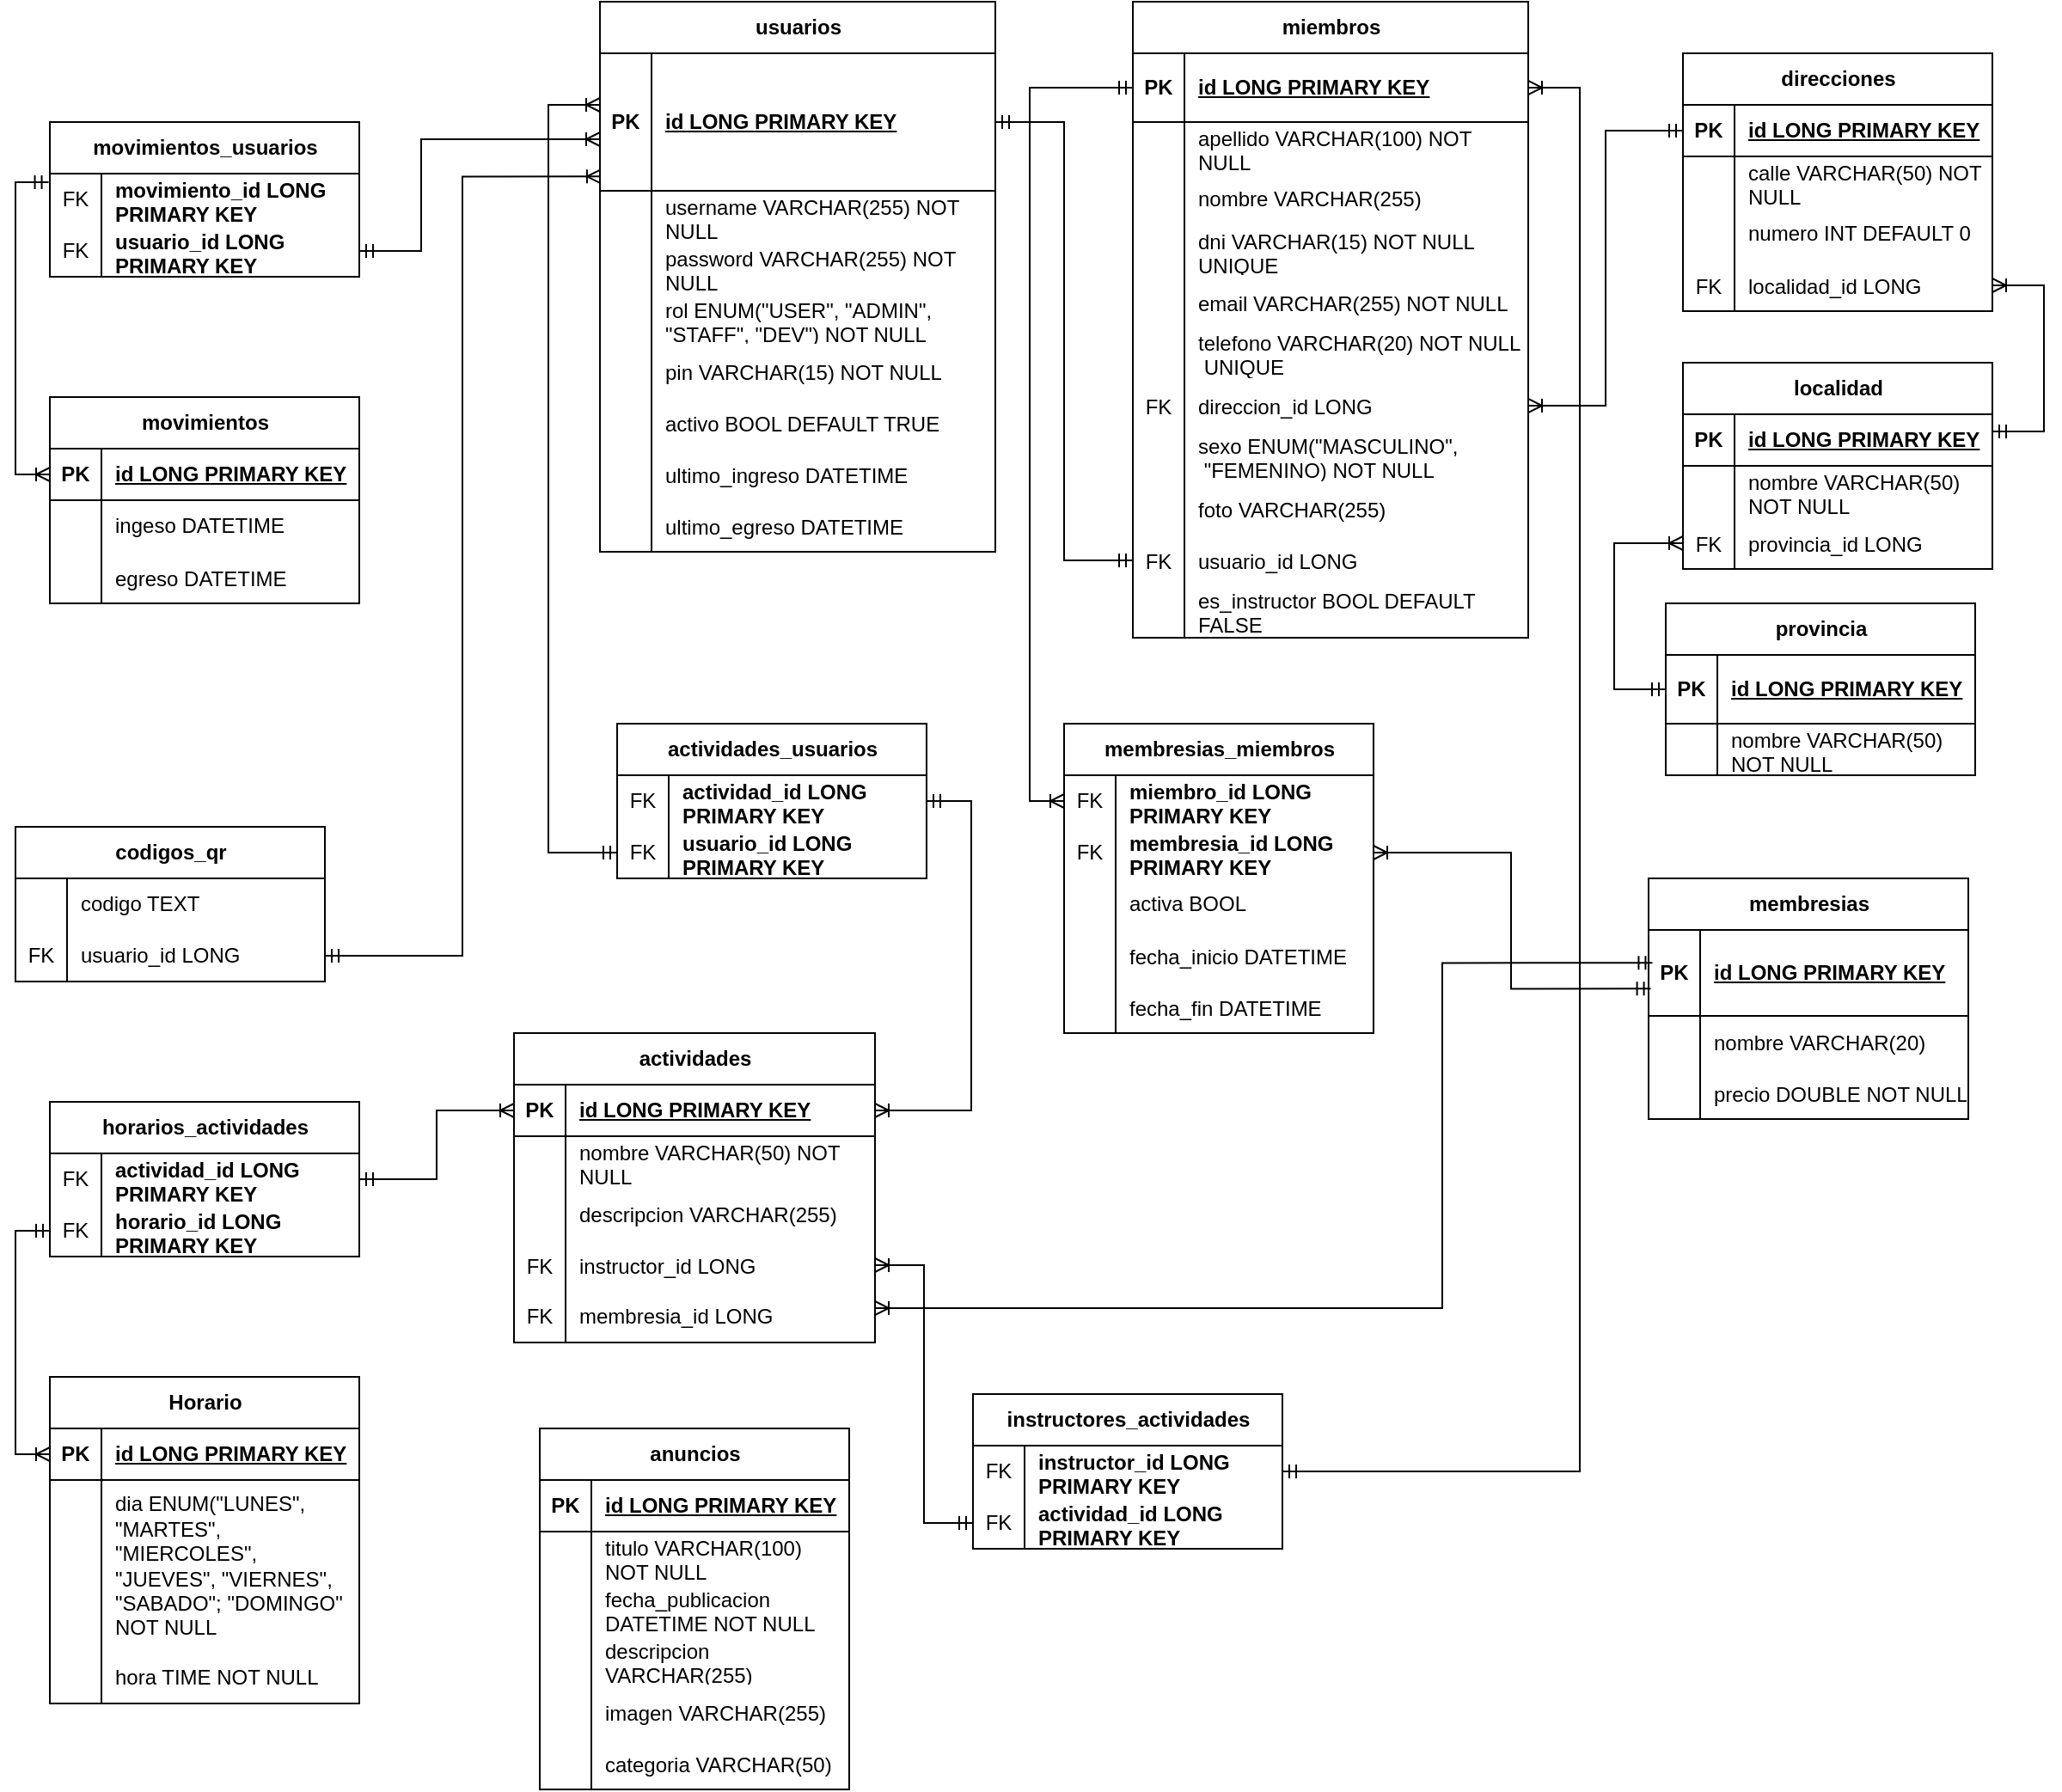<mxfile version="27.1.4">
  <diagram name="Página-1" id="LswDlxZlFXecUB035zUC">
    <mxGraphModel dx="1012" dy="529" grid="1" gridSize="10" guides="1" tooltips="1" connect="1" arrows="1" fold="1" page="1" pageScale="1" pageWidth="827" pageHeight="1169" math="0" shadow="0">
      <root>
        <mxCell id="0" />
        <mxCell id="1" parent="0" />
        <mxCell id="70XpToZJK4UH0ii3guS6-2" value="miembros" style="shape=table;startSize=30;container=1;collapsible=1;childLayout=tableLayout;fixedRows=1;rowLines=0;fontStyle=1;align=center;resizeLast=1;html=1;" parent="1" vertex="1">
          <mxGeometry x="914" y="40" width="230" height="370" as="geometry" />
        </mxCell>
        <mxCell id="70XpToZJK4UH0ii3guS6-3" value="" style="shape=tableRow;horizontal=0;startSize=0;swimlaneHead=0;swimlaneBody=0;fillColor=none;collapsible=0;dropTarget=0;points=[[0,0.5],[1,0.5]];portConstraint=eastwest;top=0;left=0;right=0;bottom=1;" parent="70XpToZJK4UH0ii3guS6-2" vertex="1">
          <mxGeometry y="30" width="230" height="40" as="geometry" />
        </mxCell>
        <mxCell id="70XpToZJK4UH0ii3guS6-4" value="PK" style="shape=partialRectangle;connectable=0;fillColor=none;top=0;left=0;bottom=0;right=0;fontStyle=1;overflow=hidden;whiteSpace=wrap;html=1;" parent="70XpToZJK4UH0ii3guS6-3" vertex="1">
          <mxGeometry width="30" height="40" as="geometry">
            <mxRectangle width="30" height="40" as="alternateBounds" />
          </mxGeometry>
        </mxCell>
        <mxCell id="70XpToZJK4UH0ii3guS6-5" value="id LONG PRIMARY KEY" style="shape=partialRectangle;connectable=0;fillColor=none;top=0;left=0;bottom=0;right=0;align=left;spacingLeft=6;fontStyle=5;overflow=hidden;whiteSpace=wrap;html=1;" parent="70XpToZJK4UH0ii3guS6-3" vertex="1">
          <mxGeometry x="30" width="200" height="40" as="geometry">
            <mxRectangle width="200" height="40" as="alternateBounds" />
          </mxGeometry>
        </mxCell>
        <mxCell id="70XpToZJK4UH0ii3guS6-6" value="" style="shape=tableRow;horizontal=0;startSize=0;swimlaneHead=0;swimlaneBody=0;fillColor=none;collapsible=0;dropTarget=0;points=[[0,0.5],[1,0.5]];portConstraint=eastwest;top=0;left=0;right=0;bottom=0;" parent="70XpToZJK4UH0ii3guS6-2" vertex="1">
          <mxGeometry y="70" width="230" height="30" as="geometry" />
        </mxCell>
        <mxCell id="70XpToZJK4UH0ii3guS6-7" value="" style="shape=partialRectangle;connectable=0;fillColor=none;top=0;left=0;bottom=0;right=0;editable=1;overflow=hidden;whiteSpace=wrap;html=1;" parent="70XpToZJK4UH0ii3guS6-6" vertex="1">
          <mxGeometry width="30" height="30" as="geometry">
            <mxRectangle width="30" height="30" as="alternateBounds" />
          </mxGeometry>
        </mxCell>
        <mxCell id="70XpToZJK4UH0ii3guS6-8" value="apellido VARCHAR(100) NOT NULL" style="shape=partialRectangle;connectable=0;fillColor=none;top=0;left=0;bottom=0;right=0;align=left;spacingLeft=6;overflow=hidden;whiteSpace=wrap;html=1;" parent="70XpToZJK4UH0ii3guS6-6" vertex="1">
          <mxGeometry x="30" width="200" height="30" as="geometry">
            <mxRectangle width="200" height="30" as="alternateBounds" />
          </mxGeometry>
        </mxCell>
        <mxCell id="70XpToZJK4UH0ii3guS6-9" value="" style="shape=tableRow;horizontal=0;startSize=0;swimlaneHead=0;swimlaneBody=0;fillColor=none;collapsible=0;dropTarget=0;points=[[0,0.5],[1,0.5]];portConstraint=eastwest;top=0;left=0;right=0;bottom=0;" parent="70XpToZJK4UH0ii3guS6-2" vertex="1">
          <mxGeometry y="100" width="230" height="30" as="geometry" />
        </mxCell>
        <mxCell id="70XpToZJK4UH0ii3guS6-10" value="" style="shape=partialRectangle;connectable=0;fillColor=none;top=0;left=0;bottom=0;right=0;editable=1;overflow=hidden;whiteSpace=wrap;html=1;" parent="70XpToZJK4UH0ii3guS6-9" vertex="1">
          <mxGeometry width="30" height="30" as="geometry">
            <mxRectangle width="30" height="30" as="alternateBounds" />
          </mxGeometry>
        </mxCell>
        <mxCell id="70XpToZJK4UH0ii3guS6-11" value="nombre VARCHAR(255)" style="shape=partialRectangle;connectable=0;fillColor=none;top=0;left=0;bottom=0;right=0;align=left;spacingLeft=6;overflow=hidden;whiteSpace=wrap;html=1;" parent="70XpToZJK4UH0ii3guS6-9" vertex="1">
          <mxGeometry x="30" width="200" height="30" as="geometry">
            <mxRectangle width="200" height="30" as="alternateBounds" />
          </mxGeometry>
        </mxCell>
        <mxCell id="70XpToZJK4UH0ii3guS6-12" value="" style="shape=tableRow;horizontal=0;startSize=0;swimlaneHead=0;swimlaneBody=0;fillColor=none;collapsible=0;dropTarget=0;points=[[0,0.5],[1,0.5]];portConstraint=eastwest;top=0;left=0;right=0;bottom=0;" parent="70XpToZJK4UH0ii3guS6-2" vertex="1">
          <mxGeometry y="130" width="230" height="30" as="geometry" />
        </mxCell>
        <mxCell id="70XpToZJK4UH0ii3guS6-13" value="" style="shape=partialRectangle;connectable=0;fillColor=none;top=0;left=0;bottom=0;right=0;editable=1;overflow=hidden;whiteSpace=wrap;html=1;" parent="70XpToZJK4UH0ii3guS6-12" vertex="1">
          <mxGeometry width="30" height="30" as="geometry">
            <mxRectangle width="30" height="30" as="alternateBounds" />
          </mxGeometry>
        </mxCell>
        <mxCell id="70XpToZJK4UH0ii3guS6-14" value="dni VARCHAR(15) NOT NULL UNIQUE" style="shape=partialRectangle;connectable=0;fillColor=none;top=0;left=0;bottom=0;right=0;align=left;spacingLeft=6;overflow=hidden;whiteSpace=wrap;html=1;" parent="70XpToZJK4UH0ii3guS6-12" vertex="1">
          <mxGeometry x="30" width="200" height="30" as="geometry">
            <mxRectangle width="200" height="30" as="alternateBounds" />
          </mxGeometry>
        </mxCell>
        <mxCell id="70XpToZJK4UH0ii3guS6-15" value="" style="shape=tableRow;horizontal=0;startSize=0;swimlaneHead=0;swimlaneBody=0;fillColor=none;collapsible=0;dropTarget=0;points=[[0,0.5],[1,0.5]];portConstraint=eastwest;top=0;left=0;right=0;bottom=0;" parent="70XpToZJK4UH0ii3guS6-2" vertex="1">
          <mxGeometry y="160" width="230" height="30" as="geometry" />
        </mxCell>
        <mxCell id="70XpToZJK4UH0ii3guS6-16" value="" style="shape=partialRectangle;connectable=0;fillColor=none;top=0;left=0;bottom=0;right=0;editable=1;overflow=hidden;" parent="70XpToZJK4UH0ii3guS6-15" vertex="1">
          <mxGeometry width="30" height="30" as="geometry">
            <mxRectangle width="30" height="30" as="alternateBounds" />
          </mxGeometry>
        </mxCell>
        <mxCell id="70XpToZJK4UH0ii3guS6-17" value="email VARCHAR(255) NOT NULL" style="shape=partialRectangle;connectable=0;fillColor=none;top=0;left=0;bottom=0;right=0;align=left;spacingLeft=6;overflow=hidden;" parent="70XpToZJK4UH0ii3guS6-15" vertex="1">
          <mxGeometry x="30" width="200" height="30" as="geometry">
            <mxRectangle width="200" height="30" as="alternateBounds" />
          </mxGeometry>
        </mxCell>
        <mxCell id="70XpToZJK4UH0ii3guS6-18" value="" style="shape=tableRow;horizontal=0;startSize=0;swimlaneHead=0;swimlaneBody=0;fillColor=none;collapsible=0;dropTarget=0;points=[[0,0.5],[1,0.5]];portConstraint=eastwest;top=0;left=0;right=0;bottom=0;" parent="70XpToZJK4UH0ii3guS6-2" vertex="1">
          <mxGeometry y="190" width="230" height="30" as="geometry" />
        </mxCell>
        <mxCell id="70XpToZJK4UH0ii3guS6-19" value="" style="shape=partialRectangle;connectable=0;fillColor=none;top=0;left=0;bottom=0;right=0;editable=1;overflow=hidden;" parent="70XpToZJK4UH0ii3guS6-18" vertex="1">
          <mxGeometry width="30" height="30" as="geometry">
            <mxRectangle width="30" height="30" as="alternateBounds" />
          </mxGeometry>
        </mxCell>
        <mxCell id="70XpToZJK4UH0ii3guS6-20" value="telefono VARCHAR(20) NOT NULL&#xa; UNIQUE" style="shape=partialRectangle;connectable=0;fillColor=none;top=0;left=0;bottom=0;right=0;align=left;spacingLeft=6;overflow=hidden;" parent="70XpToZJK4UH0ii3guS6-18" vertex="1">
          <mxGeometry x="30" width="200" height="30" as="geometry">
            <mxRectangle width="200" height="30" as="alternateBounds" />
          </mxGeometry>
        </mxCell>
        <mxCell id="70XpToZJK4UH0ii3guS6-21" value="" style="shape=tableRow;horizontal=0;startSize=0;swimlaneHead=0;swimlaneBody=0;fillColor=none;collapsible=0;dropTarget=0;points=[[0,0.5],[1,0.5]];portConstraint=eastwest;top=0;left=0;right=0;bottom=0;" parent="70XpToZJK4UH0ii3guS6-2" vertex="1">
          <mxGeometry y="220" width="230" height="30" as="geometry" />
        </mxCell>
        <mxCell id="70XpToZJK4UH0ii3guS6-22" value="FK" style="shape=partialRectangle;connectable=0;fillColor=none;top=0;left=0;bottom=0;right=0;editable=1;overflow=hidden;" parent="70XpToZJK4UH0ii3guS6-21" vertex="1">
          <mxGeometry width="30" height="30" as="geometry">
            <mxRectangle width="30" height="30" as="alternateBounds" />
          </mxGeometry>
        </mxCell>
        <mxCell id="70XpToZJK4UH0ii3guS6-23" value="direccion_id LONG" style="shape=partialRectangle;connectable=0;fillColor=none;top=0;left=0;bottom=0;right=0;align=left;spacingLeft=6;overflow=hidden;" parent="70XpToZJK4UH0ii3guS6-21" vertex="1">
          <mxGeometry x="30" width="200" height="30" as="geometry">
            <mxRectangle width="200" height="30" as="alternateBounds" />
          </mxGeometry>
        </mxCell>
        <mxCell id="70XpToZJK4UH0ii3guS6-24" value="" style="shape=tableRow;horizontal=0;startSize=0;swimlaneHead=0;swimlaneBody=0;fillColor=none;collapsible=0;dropTarget=0;points=[[0,0.5],[1,0.5]];portConstraint=eastwest;top=0;left=0;right=0;bottom=0;" parent="70XpToZJK4UH0ii3guS6-2" vertex="1">
          <mxGeometry y="250" width="230" height="30" as="geometry" />
        </mxCell>
        <mxCell id="70XpToZJK4UH0ii3guS6-25" value="" style="shape=partialRectangle;connectable=0;fillColor=none;top=0;left=0;bottom=0;right=0;editable=1;overflow=hidden;" parent="70XpToZJK4UH0ii3guS6-24" vertex="1">
          <mxGeometry width="30" height="30" as="geometry">
            <mxRectangle width="30" height="30" as="alternateBounds" />
          </mxGeometry>
        </mxCell>
        <mxCell id="70XpToZJK4UH0ii3guS6-26" value="sexo ENUM(&quot;MASCULINO&quot;,&#xa; &quot;FEMENINO) NOT NULL" style="shape=partialRectangle;connectable=0;fillColor=none;top=0;left=0;bottom=0;right=0;align=left;spacingLeft=6;overflow=hidden;" parent="70XpToZJK4UH0ii3guS6-24" vertex="1">
          <mxGeometry x="30" width="200" height="30" as="geometry">
            <mxRectangle width="200" height="30" as="alternateBounds" />
          </mxGeometry>
        </mxCell>
        <mxCell id="70XpToZJK4UH0ii3guS6-27" value="" style="shape=tableRow;horizontal=0;startSize=0;swimlaneHead=0;swimlaneBody=0;fillColor=none;collapsible=0;dropTarget=0;points=[[0,0.5],[1,0.5]];portConstraint=eastwest;top=0;left=0;right=0;bottom=0;" parent="70XpToZJK4UH0ii3guS6-2" vertex="1">
          <mxGeometry y="280" width="230" height="30" as="geometry" />
        </mxCell>
        <mxCell id="70XpToZJK4UH0ii3guS6-28" value="" style="shape=partialRectangle;connectable=0;fillColor=none;top=0;left=0;bottom=0;right=0;editable=1;overflow=hidden;" parent="70XpToZJK4UH0ii3guS6-27" vertex="1">
          <mxGeometry width="30" height="30" as="geometry">
            <mxRectangle width="30" height="30" as="alternateBounds" />
          </mxGeometry>
        </mxCell>
        <mxCell id="70XpToZJK4UH0ii3guS6-29" value="foto VARCHAR(255)" style="shape=partialRectangle;connectable=0;fillColor=none;top=0;left=0;bottom=0;right=0;align=left;spacingLeft=6;overflow=hidden;" parent="70XpToZJK4UH0ii3guS6-27" vertex="1">
          <mxGeometry x="30" width="200" height="30" as="geometry">
            <mxRectangle width="200" height="30" as="alternateBounds" />
          </mxGeometry>
        </mxCell>
        <mxCell id="70XpToZJK4UH0ii3guS6-30" value="" style="shape=tableRow;horizontal=0;startSize=0;swimlaneHead=0;swimlaneBody=0;fillColor=none;collapsible=0;dropTarget=0;points=[[0,0.5],[1,0.5]];portConstraint=eastwest;top=0;left=0;right=0;bottom=0;" parent="70XpToZJK4UH0ii3guS6-2" vertex="1">
          <mxGeometry y="310" width="230" height="30" as="geometry" />
        </mxCell>
        <mxCell id="70XpToZJK4UH0ii3guS6-31" value="FK" style="shape=partialRectangle;connectable=0;fillColor=none;top=0;left=0;bottom=0;right=0;editable=1;overflow=hidden;" parent="70XpToZJK4UH0ii3guS6-30" vertex="1">
          <mxGeometry width="30" height="30" as="geometry">
            <mxRectangle width="30" height="30" as="alternateBounds" />
          </mxGeometry>
        </mxCell>
        <mxCell id="70XpToZJK4UH0ii3guS6-32" value="usuario_id LONG" style="shape=partialRectangle;connectable=0;fillColor=none;top=0;left=0;bottom=0;right=0;align=left;spacingLeft=6;overflow=hidden;" parent="70XpToZJK4UH0ii3guS6-30" vertex="1">
          <mxGeometry x="30" width="200" height="30" as="geometry">
            <mxRectangle width="200" height="30" as="alternateBounds" />
          </mxGeometry>
        </mxCell>
        <mxCell id="70XpToZJK4UH0ii3guS6-225" value="" style="shape=tableRow;horizontal=0;startSize=0;swimlaneHead=0;swimlaneBody=0;fillColor=none;collapsible=0;dropTarget=0;points=[[0,0.5],[1,0.5]];portConstraint=eastwest;top=0;left=0;right=0;bottom=0;" parent="70XpToZJK4UH0ii3guS6-2" vertex="1">
          <mxGeometry y="340" width="230" height="30" as="geometry" />
        </mxCell>
        <mxCell id="70XpToZJK4UH0ii3guS6-226" value="" style="shape=partialRectangle;connectable=0;fillColor=none;top=0;left=0;bottom=0;right=0;editable=1;overflow=hidden;" parent="70XpToZJK4UH0ii3guS6-225" vertex="1">
          <mxGeometry width="30" height="30" as="geometry">
            <mxRectangle width="30" height="30" as="alternateBounds" />
          </mxGeometry>
        </mxCell>
        <mxCell id="70XpToZJK4UH0ii3guS6-227" value="es_instructor BOOL DEFAULT &#xa;FALSE" style="shape=partialRectangle;connectable=0;fillColor=none;top=0;left=0;bottom=0;right=0;align=left;spacingLeft=6;overflow=hidden;" parent="70XpToZJK4UH0ii3guS6-225" vertex="1">
          <mxGeometry x="30" width="200" height="30" as="geometry">
            <mxRectangle width="200" height="30" as="alternateBounds" />
          </mxGeometry>
        </mxCell>
        <mxCell id="70XpToZJK4UH0ii3guS6-33" value="usuarios" style="shape=table;startSize=30;container=1;collapsible=1;childLayout=tableLayout;fixedRows=1;rowLines=0;fontStyle=1;align=center;resizeLast=1;html=1;" parent="1" vertex="1">
          <mxGeometry x="604" y="40" width="230" height="320" as="geometry" />
        </mxCell>
        <mxCell id="70XpToZJK4UH0ii3guS6-34" value="" style="shape=tableRow;horizontal=0;startSize=0;swimlaneHead=0;swimlaneBody=0;fillColor=none;collapsible=0;dropTarget=0;points=[[0,0.5],[1,0.5]];portConstraint=eastwest;top=0;left=0;right=0;bottom=1;" parent="70XpToZJK4UH0ii3guS6-33" vertex="1">
          <mxGeometry y="30" width="230" height="80" as="geometry" />
        </mxCell>
        <mxCell id="70XpToZJK4UH0ii3guS6-35" value="PK" style="shape=partialRectangle;connectable=0;fillColor=none;top=0;left=0;bottom=0;right=0;fontStyle=1;overflow=hidden;whiteSpace=wrap;html=1;" parent="70XpToZJK4UH0ii3guS6-34" vertex="1">
          <mxGeometry width="30" height="80" as="geometry">
            <mxRectangle width="30" height="80" as="alternateBounds" />
          </mxGeometry>
        </mxCell>
        <mxCell id="70XpToZJK4UH0ii3guS6-36" value="id LONG PRIMARY KEY" style="shape=partialRectangle;connectable=0;fillColor=none;top=0;left=0;bottom=0;right=0;align=left;spacingLeft=6;fontStyle=5;overflow=hidden;whiteSpace=wrap;html=1;" parent="70XpToZJK4UH0ii3guS6-34" vertex="1">
          <mxGeometry x="30" width="200" height="80" as="geometry">
            <mxRectangle width="200" height="80" as="alternateBounds" />
          </mxGeometry>
        </mxCell>
        <mxCell id="70XpToZJK4UH0ii3guS6-37" value="" style="shape=tableRow;horizontal=0;startSize=0;swimlaneHead=0;swimlaneBody=0;fillColor=none;collapsible=0;dropTarget=0;points=[[0,0.5],[1,0.5]];portConstraint=eastwest;top=0;left=0;right=0;bottom=0;" parent="70XpToZJK4UH0ii3guS6-33" vertex="1">
          <mxGeometry y="110" width="230" height="30" as="geometry" />
        </mxCell>
        <mxCell id="70XpToZJK4UH0ii3guS6-38" value="" style="shape=partialRectangle;connectable=0;fillColor=none;top=0;left=0;bottom=0;right=0;editable=1;overflow=hidden;whiteSpace=wrap;html=1;" parent="70XpToZJK4UH0ii3guS6-37" vertex="1">
          <mxGeometry width="30" height="30" as="geometry">
            <mxRectangle width="30" height="30" as="alternateBounds" />
          </mxGeometry>
        </mxCell>
        <mxCell id="70XpToZJK4UH0ii3guS6-39" value="username VARCHAR(255) NOT NULL" style="shape=partialRectangle;connectable=0;fillColor=none;top=0;left=0;bottom=0;right=0;align=left;spacingLeft=6;overflow=hidden;whiteSpace=wrap;html=1;" parent="70XpToZJK4UH0ii3guS6-37" vertex="1">
          <mxGeometry x="30" width="200" height="30" as="geometry">
            <mxRectangle width="200" height="30" as="alternateBounds" />
          </mxGeometry>
        </mxCell>
        <mxCell id="70XpToZJK4UH0ii3guS6-40" value="" style="shape=tableRow;horizontal=0;startSize=0;swimlaneHead=0;swimlaneBody=0;fillColor=none;collapsible=0;dropTarget=0;points=[[0,0.5],[1,0.5]];portConstraint=eastwest;top=0;left=0;right=0;bottom=0;" parent="70XpToZJK4UH0ii3guS6-33" vertex="1">
          <mxGeometry y="140" width="230" height="30" as="geometry" />
        </mxCell>
        <mxCell id="70XpToZJK4UH0ii3guS6-41" value="" style="shape=partialRectangle;connectable=0;fillColor=none;top=0;left=0;bottom=0;right=0;editable=1;overflow=hidden;whiteSpace=wrap;html=1;" parent="70XpToZJK4UH0ii3guS6-40" vertex="1">
          <mxGeometry width="30" height="30" as="geometry">
            <mxRectangle width="30" height="30" as="alternateBounds" />
          </mxGeometry>
        </mxCell>
        <mxCell id="70XpToZJK4UH0ii3guS6-42" value="password VARCHAR(255) NOT NULL" style="shape=partialRectangle;connectable=0;fillColor=none;top=0;left=0;bottom=0;right=0;align=left;spacingLeft=6;overflow=hidden;whiteSpace=wrap;html=1;" parent="70XpToZJK4UH0ii3guS6-40" vertex="1">
          <mxGeometry x="30" width="200" height="30" as="geometry">
            <mxRectangle width="200" height="30" as="alternateBounds" />
          </mxGeometry>
        </mxCell>
        <mxCell id="70XpToZJK4UH0ii3guS6-43" value="" style="shape=tableRow;horizontal=0;startSize=0;swimlaneHead=0;swimlaneBody=0;fillColor=none;collapsible=0;dropTarget=0;points=[[0,0.5],[1,0.5]];portConstraint=eastwest;top=0;left=0;right=0;bottom=0;" parent="70XpToZJK4UH0ii3guS6-33" vertex="1">
          <mxGeometry y="170" width="230" height="30" as="geometry" />
        </mxCell>
        <mxCell id="70XpToZJK4UH0ii3guS6-44" value="" style="shape=partialRectangle;connectable=0;fillColor=none;top=0;left=0;bottom=0;right=0;editable=1;overflow=hidden;whiteSpace=wrap;html=1;" parent="70XpToZJK4UH0ii3guS6-43" vertex="1">
          <mxGeometry width="30" height="30" as="geometry">
            <mxRectangle width="30" height="30" as="alternateBounds" />
          </mxGeometry>
        </mxCell>
        <mxCell id="70XpToZJK4UH0ii3guS6-45" value="rol ENUM(&quot;USER&quot;, &quot;ADMIN&quot;,&lt;div&gt;&quot;STAFF&quot;, &quot;DEV&quot;) NOT NULL&lt;/div&gt;" style="shape=partialRectangle;connectable=0;fillColor=none;top=0;left=0;bottom=0;right=0;align=left;spacingLeft=6;overflow=hidden;whiteSpace=wrap;html=1;" parent="70XpToZJK4UH0ii3guS6-43" vertex="1">
          <mxGeometry x="30" width="200" height="30" as="geometry">
            <mxRectangle width="200" height="30" as="alternateBounds" />
          </mxGeometry>
        </mxCell>
        <mxCell id="70XpToZJK4UH0ii3guS6-46" value="" style="shape=tableRow;horizontal=0;startSize=0;swimlaneHead=0;swimlaneBody=0;fillColor=none;collapsible=0;dropTarget=0;points=[[0,0.5],[1,0.5]];portConstraint=eastwest;top=0;left=0;right=0;bottom=0;" parent="70XpToZJK4UH0ii3guS6-33" vertex="1">
          <mxGeometry y="200" width="230" height="30" as="geometry" />
        </mxCell>
        <mxCell id="70XpToZJK4UH0ii3guS6-47" value="" style="shape=partialRectangle;connectable=0;fillColor=none;top=0;left=0;bottom=0;right=0;editable=1;overflow=hidden;" parent="70XpToZJK4UH0ii3guS6-46" vertex="1">
          <mxGeometry width="30" height="30" as="geometry">
            <mxRectangle width="30" height="30" as="alternateBounds" />
          </mxGeometry>
        </mxCell>
        <mxCell id="70XpToZJK4UH0ii3guS6-48" value="pin VARCHAR(15) NOT NULL" style="shape=partialRectangle;connectable=0;fillColor=none;top=0;left=0;bottom=0;right=0;align=left;spacingLeft=6;overflow=hidden;" parent="70XpToZJK4UH0ii3guS6-46" vertex="1">
          <mxGeometry x="30" width="200" height="30" as="geometry">
            <mxRectangle width="200" height="30" as="alternateBounds" />
          </mxGeometry>
        </mxCell>
        <mxCell id="70XpToZJK4UH0ii3guS6-49" value="" style="shape=tableRow;horizontal=0;startSize=0;swimlaneHead=0;swimlaneBody=0;fillColor=none;collapsible=0;dropTarget=0;points=[[0,0.5],[1,0.5]];portConstraint=eastwest;top=0;left=0;right=0;bottom=0;" parent="70XpToZJK4UH0ii3guS6-33" vertex="1">
          <mxGeometry y="230" width="230" height="30" as="geometry" />
        </mxCell>
        <mxCell id="70XpToZJK4UH0ii3guS6-50" value="                " style="shape=partialRectangle;connectable=0;fillColor=none;top=0;left=0;bottom=0;right=0;editable=1;overflow=hidden;" parent="70XpToZJK4UH0ii3guS6-49" vertex="1">
          <mxGeometry width="30" height="30" as="geometry">
            <mxRectangle width="30" height="30" as="alternateBounds" />
          </mxGeometry>
        </mxCell>
        <mxCell id="70XpToZJK4UH0ii3guS6-51" value="activo BOOL DEFAULT TRUE" style="shape=partialRectangle;connectable=0;fillColor=none;top=0;left=0;bottom=0;right=0;align=left;spacingLeft=6;overflow=hidden;" parent="70XpToZJK4UH0ii3guS6-49" vertex="1">
          <mxGeometry x="30" width="200" height="30" as="geometry">
            <mxRectangle width="200" height="30" as="alternateBounds" />
          </mxGeometry>
        </mxCell>
        <mxCell id="70XpToZJK4UH0ii3guS6-52" value="" style="shape=tableRow;horizontal=0;startSize=0;swimlaneHead=0;swimlaneBody=0;fillColor=none;collapsible=0;dropTarget=0;points=[[0,0.5],[1,0.5]];portConstraint=eastwest;top=0;left=0;right=0;bottom=0;" parent="70XpToZJK4UH0ii3guS6-33" vertex="1">
          <mxGeometry y="260" width="230" height="30" as="geometry" />
        </mxCell>
        <mxCell id="70XpToZJK4UH0ii3guS6-53" value="" style="shape=partialRectangle;connectable=0;fillColor=none;top=0;left=0;bottom=0;right=0;editable=1;overflow=hidden;" parent="70XpToZJK4UH0ii3guS6-52" vertex="1">
          <mxGeometry width="30" height="30" as="geometry">
            <mxRectangle width="30" height="30" as="alternateBounds" />
          </mxGeometry>
        </mxCell>
        <mxCell id="70XpToZJK4UH0ii3guS6-54" value="ultimo_ingreso DATETIME" style="shape=partialRectangle;connectable=0;fillColor=none;top=0;left=0;bottom=0;right=0;align=left;spacingLeft=6;overflow=hidden;" parent="70XpToZJK4UH0ii3guS6-52" vertex="1">
          <mxGeometry x="30" width="200" height="30" as="geometry">
            <mxRectangle width="200" height="30" as="alternateBounds" />
          </mxGeometry>
        </mxCell>
        <mxCell id="70XpToZJK4UH0ii3guS6-55" value="" style="shape=tableRow;horizontal=0;startSize=0;swimlaneHead=0;swimlaneBody=0;fillColor=none;collapsible=0;dropTarget=0;points=[[0,0.5],[1,0.5]];portConstraint=eastwest;top=0;left=0;right=0;bottom=0;" parent="70XpToZJK4UH0ii3guS6-33" vertex="1">
          <mxGeometry y="290" width="230" height="30" as="geometry" />
        </mxCell>
        <mxCell id="70XpToZJK4UH0ii3guS6-56" value="" style="shape=partialRectangle;connectable=0;fillColor=none;top=0;left=0;bottom=0;right=0;editable=1;overflow=hidden;" parent="70XpToZJK4UH0ii3guS6-55" vertex="1">
          <mxGeometry width="30" height="30" as="geometry">
            <mxRectangle width="30" height="30" as="alternateBounds" />
          </mxGeometry>
        </mxCell>
        <mxCell id="70XpToZJK4UH0ii3guS6-57" value="ultimo_egreso DATETIME" style="shape=partialRectangle;connectable=0;fillColor=none;top=0;left=0;bottom=0;right=0;align=left;spacingLeft=6;overflow=hidden;" parent="70XpToZJK4UH0ii3guS6-55" vertex="1">
          <mxGeometry x="30" width="200" height="30" as="geometry">
            <mxRectangle width="200" height="30" as="alternateBounds" />
          </mxGeometry>
        </mxCell>
        <mxCell id="70XpToZJK4UH0ii3guS6-58" value="actividades" style="shape=table;startSize=30;container=1;collapsible=1;childLayout=tableLayout;fixedRows=1;rowLines=0;fontStyle=1;align=center;resizeLast=1;html=1;" parent="1" vertex="1">
          <mxGeometry x="554" y="640" width="210" height="180" as="geometry" />
        </mxCell>
        <mxCell id="70XpToZJK4UH0ii3guS6-59" value="" style="shape=tableRow;horizontal=0;startSize=0;swimlaneHead=0;swimlaneBody=0;fillColor=none;collapsible=0;dropTarget=0;points=[[0,0.5],[1,0.5]];portConstraint=eastwest;top=0;left=0;right=0;bottom=1;" parent="70XpToZJK4UH0ii3guS6-58" vertex="1">
          <mxGeometry y="30" width="210" height="30" as="geometry" />
        </mxCell>
        <mxCell id="70XpToZJK4UH0ii3guS6-60" value="PK" style="shape=partialRectangle;connectable=0;fillColor=none;top=0;left=0;bottom=0;right=0;fontStyle=1;overflow=hidden;whiteSpace=wrap;html=1;" parent="70XpToZJK4UH0ii3guS6-59" vertex="1">
          <mxGeometry width="30" height="30" as="geometry">
            <mxRectangle width="30" height="30" as="alternateBounds" />
          </mxGeometry>
        </mxCell>
        <mxCell id="70XpToZJK4UH0ii3guS6-61" value="id LONG PRIMARY KEY" style="shape=partialRectangle;connectable=0;fillColor=none;top=0;left=0;bottom=0;right=0;align=left;spacingLeft=6;fontStyle=5;overflow=hidden;whiteSpace=wrap;html=1;" parent="70XpToZJK4UH0ii3guS6-59" vertex="1">
          <mxGeometry x="30" width="180" height="30" as="geometry">
            <mxRectangle width="180" height="30" as="alternateBounds" />
          </mxGeometry>
        </mxCell>
        <mxCell id="70XpToZJK4UH0ii3guS6-62" value="" style="shape=tableRow;horizontal=0;startSize=0;swimlaneHead=0;swimlaneBody=0;fillColor=none;collapsible=0;dropTarget=0;points=[[0,0.5],[1,0.5]];portConstraint=eastwest;top=0;left=0;right=0;bottom=0;" parent="70XpToZJK4UH0ii3guS6-58" vertex="1">
          <mxGeometry y="60" width="210" height="30" as="geometry" />
        </mxCell>
        <mxCell id="70XpToZJK4UH0ii3guS6-63" value="" style="shape=partialRectangle;connectable=0;fillColor=none;top=0;left=0;bottom=0;right=0;editable=1;overflow=hidden;whiteSpace=wrap;html=1;" parent="70XpToZJK4UH0ii3guS6-62" vertex="1">
          <mxGeometry width="30" height="30" as="geometry">
            <mxRectangle width="30" height="30" as="alternateBounds" />
          </mxGeometry>
        </mxCell>
        <mxCell id="70XpToZJK4UH0ii3guS6-64" value="nombre VARCHAR(50) NOT NULL" style="shape=partialRectangle;connectable=0;fillColor=none;top=0;left=0;bottom=0;right=0;align=left;spacingLeft=6;overflow=hidden;whiteSpace=wrap;html=1;" parent="70XpToZJK4UH0ii3guS6-62" vertex="1">
          <mxGeometry x="30" width="180" height="30" as="geometry">
            <mxRectangle width="180" height="30" as="alternateBounds" />
          </mxGeometry>
        </mxCell>
        <mxCell id="70XpToZJK4UH0ii3guS6-65" value="" style="shape=tableRow;horizontal=0;startSize=0;swimlaneHead=0;swimlaneBody=0;fillColor=none;collapsible=0;dropTarget=0;points=[[0,0.5],[1,0.5]];portConstraint=eastwest;top=0;left=0;right=0;bottom=0;" parent="70XpToZJK4UH0ii3guS6-58" vertex="1">
          <mxGeometry y="90" width="210" height="30" as="geometry" />
        </mxCell>
        <mxCell id="70XpToZJK4UH0ii3guS6-66" value="" style="shape=partialRectangle;connectable=0;fillColor=none;top=0;left=0;bottom=0;right=0;editable=1;overflow=hidden;" parent="70XpToZJK4UH0ii3guS6-65" vertex="1">
          <mxGeometry width="30" height="30" as="geometry">
            <mxRectangle width="30" height="30" as="alternateBounds" />
          </mxGeometry>
        </mxCell>
        <mxCell id="70XpToZJK4UH0ii3guS6-67" value="descripcion VARCHAR(255)" style="shape=partialRectangle;connectable=0;fillColor=none;top=0;left=0;bottom=0;right=0;align=left;spacingLeft=6;overflow=hidden;" parent="70XpToZJK4UH0ii3guS6-65" vertex="1">
          <mxGeometry x="30" width="180" height="30" as="geometry">
            <mxRectangle width="180" height="30" as="alternateBounds" />
          </mxGeometry>
        </mxCell>
        <mxCell id="70XpToZJK4UH0ii3guS6-68" value="" style="shape=tableRow;horizontal=0;startSize=0;swimlaneHead=0;swimlaneBody=0;fillColor=none;collapsible=0;dropTarget=0;points=[[0,0.5],[1,0.5]];portConstraint=eastwest;top=0;left=0;right=0;bottom=0;" parent="70XpToZJK4UH0ii3guS6-58" vertex="1">
          <mxGeometry y="120" width="210" height="30" as="geometry" />
        </mxCell>
        <mxCell id="70XpToZJK4UH0ii3guS6-69" value="FK" style="shape=partialRectangle;connectable=0;fillColor=none;top=0;left=0;bottom=0;right=0;editable=1;overflow=hidden;" parent="70XpToZJK4UH0ii3guS6-68" vertex="1">
          <mxGeometry width="30" height="30" as="geometry">
            <mxRectangle width="30" height="30" as="alternateBounds" />
          </mxGeometry>
        </mxCell>
        <mxCell id="70XpToZJK4UH0ii3guS6-70" value="instructor_id LONG" style="shape=partialRectangle;connectable=0;fillColor=none;top=0;left=0;bottom=0;right=0;align=left;spacingLeft=6;overflow=hidden;" parent="70XpToZJK4UH0ii3guS6-68" vertex="1">
          <mxGeometry x="30" width="180" height="30" as="geometry">
            <mxRectangle width="180" height="30" as="alternateBounds" />
          </mxGeometry>
        </mxCell>
        <mxCell id="70XpToZJK4UH0ii3guS6-71" value="" style="shape=tableRow;horizontal=0;startSize=0;swimlaneHead=0;swimlaneBody=0;fillColor=none;collapsible=0;dropTarget=0;points=[[0,0.5],[1,0.5]];portConstraint=eastwest;top=0;left=0;right=0;bottom=0;" parent="70XpToZJK4UH0ii3guS6-58" vertex="1">
          <mxGeometry y="150" width="210" height="30" as="geometry" />
        </mxCell>
        <mxCell id="70XpToZJK4UH0ii3guS6-72" value="FK" style="shape=partialRectangle;connectable=0;fillColor=none;top=0;left=0;bottom=0;right=0;editable=1;overflow=hidden;whiteSpace=wrap;html=1;" parent="70XpToZJK4UH0ii3guS6-71" vertex="1">
          <mxGeometry width="30" height="30" as="geometry">
            <mxRectangle width="30" height="30" as="alternateBounds" />
          </mxGeometry>
        </mxCell>
        <mxCell id="70XpToZJK4UH0ii3guS6-73" value="membresia_id LONG" style="shape=partialRectangle;connectable=0;fillColor=none;top=0;left=0;bottom=0;right=0;align=left;spacingLeft=6;overflow=hidden;whiteSpace=wrap;html=1;" parent="70XpToZJK4UH0ii3guS6-71" vertex="1">
          <mxGeometry x="30" width="180" height="30" as="geometry">
            <mxRectangle width="180" height="30" as="alternateBounds" />
          </mxGeometry>
        </mxCell>
        <mxCell id="70XpToZJK4UH0ii3guS6-74" value="actividades_usuarios" style="shape=table;startSize=30;container=1;collapsible=1;childLayout=tableLayout;fixedRows=1;rowLines=0;fontStyle=1;align=center;resizeLast=1;html=1;" parent="1" vertex="1">
          <mxGeometry x="614" y="460" width="180" height="90" as="geometry" />
        </mxCell>
        <mxCell id="70XpToZJK4UH0ii3guS6-75" value="" style="shape=tableRow;horizontal=0;startSize=0;swimlaneHead=0;swimlaneBody=0;fillColor=none;collapsible=0;dropTarget=0;points=[[0,0.5],[1,0.5]];portConstraint=eastwest;top=0;left=0;right=0;bottom=0;" parent="70XpToZJK4UH0ii3guS6-74" vertex="1">
          <mxGeometry y="30" width="180" height="30" as="geometry" />
        </mxCell>
        <mxCell id="70XpToZJK4UH0ii3guS6-76" value="FK" style="shape=partialRectangle;connectable=0;fillColor=none;top=0;left=0;bottom=0;right=0;editable=1;overflow=hidden;whiteSpace=wrap;html=1;" parent="70XpToZJK4UH0ii3guS6-75" vertex="1">
          <mxGeometry width="30" height="30" as="geometry">
            <mxRectangle width="30" height="30" as="alternateBounds" />
          </mxGeometry>
        </mxCell>
        <mxCell id="70XpToZJK4UH0ii3guS6-77" value="&lt;b&gt;actividad_id LONG PRIMARY KEY&lt;/b&gt;" style="shape=partialRectangle;connectable=0;fillColor=none;top=0;left=0;bottom=0;right=0;align=left;spacingLeft=6;overflow=hidden;whiteSpace=wrap;html=1;" parent="70XpToZJK4UH0ii3guS6-75" vertex="1">
          <mxGeometry x="30" width="150" height="30" as="geometry">
            <mxRectangle width="150" height="30" as="alternateBounds" />
          </mxGeometry>
        </mxCell>
        <mxCell id="70XpToZJK4UH0ii3guS6-78" value="" style="shape=tableRow;horizontal=0;startSize=0;swimlaneHead=0;swimlaneBody=0;fillColor=none;collapsible=0;dropTarget=0;points=[[0,0.5],[1,0.5]];portConstraint=eastwest;top=0;left=0;right=0;bottom=0;" parent="70XpToZJK4UH0ii3guS6-74" vertex="1">
          <mxGeometry y="60" width="180" height="30" as="geometry" />
        </mxCell>
        <mxCell id="70XpToZJK4UH0ii3guS6-79" value="FK" style="shape=partialRectangle;connectable=0;fillColor=none;top=0;left=0;bottom=0;right=0;editable=1;overflow=hidden;whiteSpace=wrap;html=1;" parent="70XpToZJK4UH0ii3guS6-78" vertex="1">
          <mxGeometry width="30" height="30" as="geometry">
            <mxRectangle width="30" height="30" as="alternateBounds" />
          </mxGeometry>
        </mxCell>
        <mxCell id="70XpToZJK4UH0ii3guS6-80" value="&lt;b&gt;usuario_id LONG PRIMARY KEY&lt;/b&gt;" style="shape=partialRectangle;connectable=0;fillColor=none;top=0;left=0;bottom=0;right=0;align=left;spacingLeft=6;overflow=hidden;whiteSpace=wrap;html=1;" parent="70XpToZJK4UH0ii3guS6-78" vertex="1">
          <mxGeometry x="30" width="150" height="30" as="geometry">
            <mxRectangle width="150" height="30" as="alternateBounds" />
          </mxGeometry>
        </mxCell>
        <mxCell id="70XpToZJK4UH0ii3guS6-88" value="horarios_actividades" style="shape=table;startSize=30;container=1;collapsible=1;childLayout=tableLayout;fixedRows=1;rowLines=0;fontStyle=1;align=center;resizeLast=1;html=1;" parent="1" vertex="1">
          <mxGeometry x="284" y="680" width="180" height="90" as="geometry" />
        </mxCell>
        <mxCell id="70XpToZJK4UH0ii3guS6-89" value="" style="shape=tableRow;horizontal=0;startSize=0;swimlaneHead=0;swimlaneBody=0;fillColor=none;collapsible=0;dropTarget=0;points=[[0,0.5],[1,0.5]];portConstraint=eastwest;top=0;left=0;right=0;bottom=0;" parent="70XpToZJK4UH0ii3guS6-88" vertex="1">
          <mxGeometry y="30" width="180" height="30" as="geometry" />
        </mxCell>
        <mxCell id="70XpToZJK4UH0ii3guS6-90" value="FK" style="shape=partialRectangle;connectable=0;fillColor=none;top=0;left=0;bottom=0;right=0;editable=1;overflow=hidden;whiteSpace=wrap;html=1;" parent="70XpToZJK4UH0ii3guS6-89" vertex="1">
          <mxGeometry width="30" height="30" as="geometry">
            <mxRectangle width="30" height="30" as="alternateBounds" />
          </mxGeometry>
        </mxCell>
        <mxCell id="70XpToZJK4UH0ii3guS6-91" value="&lt;b&gt;actividad_id LONG PRIMARY KEY&lt;/b&gt;" style="shape=partialRectangle;connectable=0;fillColor=none;top=0;left=0;bottom=0;right=0;align=left;spacingLeft=6;overflow=hidden;whiteSpace=wrap;html=1;" parent="70XpToZJK4UH0ii3guS6-89" vertex="1">
          <mxGeometry x="30" width="150" height="30" as="geometry">
            <mxRectangle width="150" height="30" as="alternateBounds" />
          </mxGeometry>
        </mxCell>
        <mxCell id="70XpToZJK4UH0ii3guS6-92" value="" style="shape=tableRow;horizontal=0;startSize=0;swimlaneHead=0;swimlaneBody=0;fillColor=none;collapsible=0;dropTarget=0;points=[[0,0.5],[1,0.5]];portConstraint=eastwest;top=0;left=0;right=0;bottom=0;" parent="70XpToZJK4UH0ii3guS6-88" vertex="1">
          <mxGeometry y="60" width="180" height="30" as="geometry" />
        </mxCell>
        <mxCell id="70XpToZJK4UH0ii3guS6-93" value="FK" style="shape=partialRectangle;connectable=0;fillColor=none;top=0;left=0;bottom=0;right=0;editable=1;overflow=hidden;whiteSpace=wrap;html=1;" parent="70XpToZJK4UH0ii3guS6-92" vertex="1">
          <mxGeometry width="30" height="30" as="geometry">
            <mxRectangle width="30" height="30" as="alternateBounds" />
          </mxGeometry>
        </mxCell>
        <mxCell id="70XpToZJK4UH0ii3guS6-94" value="&lt;b&gt;horario_id LONG PRIMARY KEY&lt;/b&gt;" style="shape=partialRectangle;connectable=0;fillColor=none;top=0;left=0;bottom=0;right=0;align=left;spacingLeft=6;overflow=hidden;whiteSpace=wrap;html=1;" parent="70XpToZJK4UH0ii3guS6-92" vertex="1">
          <mxGeometry x="30" width="150" height="30" as="geometry">
            <mxRectangle width="150" height="30" as="alternateBounds" />
          </mxGeometry>
        </mxCell>
        <mxCell id="70XpToZJK4UH0ii3guS6-95" value="membresias" style="shape=table;startSize=30;container=1;collapsible=1;childLayout=tableLayout;fixedRows=1;rowLines=0;fontStyle=1;align=center;resizeLast=1;html=1;" parent="1" vertex="1">
          <mxGeometry x="1214" y="550" width="186" height="140" as="geometry" />
        </mxCell>
        <mxCell id="70XpToZJK4UH0ii3guS6-96" value="" style="shape=tableRow;horizontal=0;startSize=0;swimlaneHead=0;swimlaneBody=0;fillColor=none;collapsible=0;dropTarget=0;points=[[0,0.5],[1,0.5]];portConstraint=eastwest;top=0;left=0;right=0;bottom=1;" parent="70XpToZJK4UH0ii3guS6-95" vertex="1">
          <mxGeometry y="30" width="186" height="50" as="geometry" />
        </mxCell>
        <mxCell id="70XpToZJK4UH0ii3guS6-97" value="PK" style="shape=partialRectangle;connectable=0;fillColor=none;top=0;left=0;bottom=0;right=0;fontStyle=1;overflow=hidden;whiteSpace=wrap;html=1;" parent="70XpToZJK4UH0ii3guS6-96" vertex="1">
          <mxGeometry width="30" height="50" as="geometry">
            <mxRectangle width="30" height="50" as="alternateBounds" />
          </mxGeometry>
        </mxCell>
        <mxCell id="70XpToZJK4UH0ii3guS6-98" value="id LONG PRIMARY KEY" style="shape=partialRectangle;connectable=0;fillColor=none;top=0;left=0;bottom=0;right=0;align=left;spacingLeft=6;fontStyle=5;overflow=hidden;whiteSpace=wrap;html=1;" parent="70XpToZJK4UH0ii3guS6-96" vertex="1">
          <mxGeometry x="30" width="156" height="50" as="geometry">
            <mxRectangle width="156" height="50" as="alternateBounds" />
          </mxGeometry>
        </mxCell>
        <mxCell id="70XpToZJK4UH0ii3guS6-99" value="" style="shape=tableRow;horizontal=0;startSize=0;swimlaneHead=0;swimlaneBody=0;fillColor=none;collapsible=0;dropTarget=0;points=[[0,0.5],[1,0.5]];portConstraint=eastwest;top=0;left=0;right=0;bottom=0;" parent="70XpToZJK4UH0ii3guS6-95" vertex="1">
          <mxGeometry y="80" width="186" height="30" as="geometry" />
        </mxCell>
        <mxCell id="70XpToZJK4UH0ii3guS6-100" value="" style="shape=partialRectangle;connectable=0;fillColor=none;top=0;left=0;bottom=0;right=0;editable=1;overflow=hidden;" parent="70XpToZJK4UH0ii3guS6-99" vertex="1">
          <mxGeometry width="30" height="30" as="geometry">
            <mxRectangle width="30" height="30" as="alternateBounds" />
          </mxGeometry>
        </mxCell>
        <mxCell id="70XpToZJK4UH0ii3guS6-101" value="nombre VARCHAR(20)" style="shape=partialRectangle;connectable=0;fillColor=none;top=0;left=0;bottom=0;right=0;align=left;spacingLeft=6;overflow=hidden;" parent="70XpToZJK4UH0ii3guS6-99" vertex="1">
          <mxGeometry x="30" width="156" height="30" as="geometry">
            <mxRectangle width="156" height="30" as="alternateBounds" />
          </mxGeometry>
        </mxCell>
        <mxCell id="70XpToZJK4UH0ii3guS6-245" value="" style="shape=tableRow;horizontal=0;startSize=0;swimlaneHead=0;swimlaneBody=0;fillColor=none;collapsible=0;dropTarget=0;points=[[0,0.5],[1,0.5]];portConstraint=eastwest;top=0;left=0;right=0;bottom=0;" parent="70XpToZJK4UH0ii3guS6-95" vertex="1">
          <mxGeometry y="110" width="186" height="30" as="geometry" />
        </mxCell>
        <mxCell id="70XpToZJK4UH0ii3guS6-246" value="" style="shape=partialRectangle;connectable=0;fillColor=none;top=0;left=0;bottom=0;right=0;editable=1;overflow=hidden;" parent="70XpToZJK4UH0ii3guS6-245" vertex="1">
          <mxGeometry width="30" height="30" as="geometry">
            <mxRectangle width="30" height="30" as="alternateBounds" />
          </mxGeometry>
        </mxCell>
        <mxCell id="70XpToZJK4UH0ii3guS6-247" value="precio DOUBLE NOT NULL" style="shape=partialRectangle;connectable=0;fillColor=none;top=0;left=0;bottom=0;right=0;align=left;spacingLeft=6;overflow=hidden;" parent="70XpToZJK4UH0ii3guS6-245" vertex="1">
          <mxGeometry x="30" width="156" height="30" as="geometry">
            <mxRectangle width="156" height="30" as="alternateBounds" />
          </mxGeometry>
        </mxCell>
        <mxCell id="70XpToZJK4UH0ii3guS6-102" style="edgeStyle=orthogonalEdgeStyle;rounded=0;orthogonalLoop=1;jettySize=auto;html=1;exitX=0;exitY=0.5;exitDx=0;exitDy=0;startArrow=ERmandOne;startFill=0;endArrow=ERmandOne;endFill=0;entryX=1;entryY=0.5;entryDx=0;entryDy=0;" parent="1" source="70XpToZJK4UH0ii3guS6-30" target="70XpToZJK4UH0ii3guS6-34" edge="1">
          <mxGeometry relative="1" as="geometry">
            <Array as="points">
              <mxPoint x="874" y="365" />
              <mxPoint x="874" y="110" />
            </Array>
          </mxGeometry>
        </mxCell>
        <mxCell id="70XpToZJK4UH0ii3guS6-103" style="edgeStyle=orthogonalEdgeStyle;rounded=0;orthogonalLoop=1;jettySize=auto;html=1;entryX=0;entryY=0.5;entryDx=0;entryDy=0;endArrow=ERmandOne;endFill=0;startArrow=ERoneToMany;startFill=0;" parent="1" source="70XpToZJK4UH0ii3guS6-34" target="70XpToZJK4UH0ii3guS6-78" edge="1">
          <mxGeometry relative="1" as="geometry">
            <Array as="points">
              <mxPoint x="574" y="100" />
              <mxPoint x="574" y="535" />
            </Array>
          </mxGeometry>
        </mxCell>
        <mxCell id="70XpToZJK4UH0ii3guS6-104" style="edgeStyle=orthogonalEdgeStyle;rounded=0;orthogonalLoop=1;jettySize=auto;html=1;startArrow=ERoneToMany;startFill=0;endArrow=ERmandOne;endFill=0;" parent="1" source="70XpToZJK4UH0ii3guS6-59" target="70XpToZJK4UH0ii3guS6-75" edge="1">
          <mxGeometry relative="1" as="geometry">
            <Array as="points">
              <mxPoint x="820" y="685" />
              <mxPoint x="820" y="505" />
            </Array>
          </mxGeometry>
        </mxCell>
        <mxCell id="70XpToZJK4UH0ii3guS6-105" value="movimientos" style="shape=table;startSize=30;container=1;collapsible=1;childLayout=tableLayout;fixedRows=1;rowLines=0;fontStyle=1;align=center;resizeLast=1;html=1;" parent="1" vertex="1">
          <mxGeometry x="284" y="270" width="180" height="120" as="geometry" />
        </mxCell>
        <mxCell id="70XpToZJK4UH0ii3guS6-106" value="" style="shape=tableRow;horizontal=0;startSize=0;swimlaneHead=0;swimlaneBody=0;fillColor=none;collapsible=0;dropTarget=0;points=[[0,0.5],[1,0.5]];portConstraint=eastwest;top=0;left=0;right=0;bottom=1;" parent="70XpToZJK4UH0ii3guS6-105" vertex="1">
          <mxGeometry y="30" width="180" height="30" as="geometry" />
        </mxCell>
        <mxCell id="70XpToZJK4UH0ii3guS6-107" value="PK" style="shape=partialRectangle;connectable=0;fillColor=none;top=0;left=0;bottom=0;right=0;fontStyle=1;overflow=hidden;whiteSpace=wrap;html=1;" parent="70XpToZJK4UH0ii3guS6-106" vertex="1">
          <mxGeometry width="30" height="30" as="geometry">
            <mxRectangle width="30" height="30" as="alternateBounds" />
          </mxGeometry>
        </mxCell>
        <mxCell id="70XpToZJK4UH0ii3guS6-108" value="id LONG PRIMARY KEY" style="shape=partialRectangle;connectable=0;fillColor=none;top=0;left=0;bottom=0;right=0;align=left;spacingLeft=6;fontStyle=5;overflow=hidden;whiteSpace=wrap;html=1;" parent="70XpToZJK4UH0ii3guS6-106" vertex="1">
          <mxGeometry x="30" width="150" height="30" as="geometry">
            <mxRectangle width="150" height="30" as="alternateBounds" />
          </mxGeometry>
        </mxCell>
        <mxCell id="70XpToZJK4UH0ii3guS6-109" value="" style="shape=tableRow;horizontal=0;startSize=0;swimlaneHead=0;swimlaneBody=0;fillColor=none;collapsible=0;dropTarget=0;points=[[0,0.5],[1,0.5]];portConstraint=eastwest;top=0;left=0;right=0;bottom=0;" parent="70XpToZJK4UH0ii3guS6-105" vertex="1">
          <mxGeometry y="60" width="180" height="30" as="geometry" />
        </mxCell>
        <mxCell id="70XpToZJK4UH0ii3guS6-110" value="" style="shape=partialRectangle;connectable=0;fillColor=none;top=0;left=0;bottom=0;right=0;editable=1;overflow=hidden;whiteSpace=wrap;html=1;" parent="70XpToZJK4UH0ii3guS6-109" vertex="1">
          <mxGeometry width="30" height="30" as="geometry">
            <mxRectangle width="30" height="30" as="alternateBounds" />
          </mxGeometry>
        </mxCell>
        <mxCell id="70XpToZJK4UH0ii3guS6-111" value="ingeso DATETIME" style="shape=partialRectangle;connectable=0;fillColor=none;top=0;left=0;bottom=0;right=0;align=left;spacingLeft=6;overflow=hidden;whiteSpace=wrap;html=1;" parent="70XpToZJK4UH0ii3guS6-109" vertex="1">
          <mxGeometry x="30" width="150" height="30" as="geometry">
            <mxRectangle width="150" height="30" as="alternateBounds" />
          </mxGeometry>
        </mxCell>
        <mxCell id="70XpToZJK4UH0ii3guS6-112" value="" style="shape=tableRow;horizontal=0;startSize=0;swimlaneHead=0;swimlaneBody=0;fillColor=none;collapsible=0;dropTarget=0;points=[[0,0.5],[1,0.5]];portConstraint=eastwest;top=0;left=0;right=0;bottom=0;" parent="70XpToZJK4UH0ii3guS6-105" vertex="1">
          <mxGeometry y="90" width="180" height="30" as="geometry" />
        </mxCell>
        <mxCell id="70XpToZJK4UH0ii3guS6-113" value="" style="shape=partialRectangle;connectable=0;fillColor=none;top=0;left=0;bottom=0;right=0;editable=1;overflow=hidden;" parent="70XpToZJK4UH0ii3guS6-112" vertex="1">
          <mxGeometry width="30" height="30" as="geometry">
            <mxRectangle width="30" height="30" as="alternateBounds" />
          </mxGeometry>
        </mxCell>
        <mxCell id="70XpToZJK4UH0ii3guS6-114" value="egreso DATETIME" style="shape=partialRectangle;connectable=0;fillColor=none;top=0;left=0;bottom=0;right=0;align=left;spacingLeft=6;overflow=hidden;" parent="70XpToZJK4UH0ii3guS6-112" vertex="1">
          <mxGeometry x="30" width="150" height="30" as="geometry">
            <mxRectangle width="150" height="30" as="alternateBounds" />
          </mxGeometry>
        </mxCell>
        <mxCell id="70XpToZJK4UH0ii3guS6-115" value="movimientos_usuarios" style="shape=table;startSize=30;container=1;collapsible=1;childLayout=tableLayout;fixedRows=1;rowLines=0;fontStyle=1;align=center;resizeLast=1;html=1;" parent="1" vertex="1">
          <mxGeometry x="284" y="110" width="180" height="90" as="geometry" />
        </mxCell>
        <mxCell id="70XpToZJK4UH0ii3guS6-116" value="" style="shape=tableRow;horizontal=0;startSize=0;swimlaneHead=0;swimlaneBody=0;fillColor=none;collapsible=0;dropTarget=0;points=[[0,0.5],[1,0.5]];portConstraint=eastwest;top=0;left=0;right=0;bottom=0;" parent="70XpToZJK4UH0ii3guS6-115" vertex="1">
          <mxGeometry y="30" width="180" height="30" as="geometry" />
        </mxCell>
        <mxCell id="70XpToZJK4UH0ii3guS6-117" value="FK" style="shape=partialRectangle;connectable=0;fillColor=none;top=0;left=0;bottom=0;right=0;editable=1;overflow=hidden;whiteSpace=wrap;html=1;" parent="70XpToZJK4UH0ii3guS6-116" vertex="1">
          <mxGeometry width="30" height="30" as="geometry">
            <mxRectangle width="30" height="30" as="alternateBounds" />
          </mxGeometry>
        </mxCell>
        <mxCell id="70XpToZJK4UH0ii3guS6-118" value="&lt;b&gt;movimiento_id LONG PRIMARY KEY&lt;/b&gt;" style="shape=partialRectangle;connectable=0;fillColor=none;top=0;left=0;bottom=0;right=0;align=left;spacingLeft=6;overflow=hidden;whiteSpace=wrap;html=1;" parent="70XpToZJK4UH0ii3guS6-116" vertex="1">
          <mxGeometry x="30" width="150" height="30" as="geometry">
            <mxRectangle width="150" height="30" as="alternateBounds" />
          </mxGeometry>
        </mxCell>
        <mxCell id="70XpToZJK4UH0ii3guS6-119" value="" style="shape=tableRow;horizontal=0;startSize=0;swimlaneHead=0;swimlaneBody=0;fillColor=none;collapsible=0;dropTarget=0;points=[[0,0.5],[1,0.5]];portConstraint=eastwest;top=0;left=0;right=0;bottom=0;" parent="70XpToZJK4UH0ii3guS6-115" vertex="1">
          <mxGeometry y="60" width="180" height="30" as="geometry" />
        </mxCell>
        <mxCell id="70XpToZJK4UH0ii3guS6-120" value="FK" style="shape=partialRectangle;connectable=0;fillColor=none;top=0;left=0;bottom=0;right=0;editable=1;overflow=hidden;whiteSpace=wrap;html=1;" parent="70XpToZJK4UH0ii3guS6-119" vertex="1">
          <mxGeometry width="30" height="30" as="geometry">
            <mxRectangle width="30" height="30" as="alternateBounds" />
          </mxGeometry>
        </mxCell>
        <mxCell id="70XpToZJK4UH0ii3guS6-121" value="&lt;b&gt;usuario_id LONG PRIMARY KEY&lt;/b&gt;" style="shape=partialRectangle;connectable=0;fillColor=none;top=0;left=0;bottom=0;right=0;align=left;spacingLeft=6;overflow=hidden;whiteSpace=wrap;html=1;" parent="70XpToZJK4UH0ii3guS6-119" vertex="1">
          <mxGeometry x="30" width="150" height="30" as="geometry">
            <mxRectangle width="150" height="30" as="alternateBounds" />
          </mxGeometry>
        </mxCell>
        <mxCell id="70XpToZJK4UH0ii3guS6-122" style="edgeStyle=orthogonalEdgeStyle;rounded=0;orthogonalLoop=1;jettySize=auto;html=1;entryX=1;entryY=0.5;entryDx=0;entryDy=0;endArrow=ERmandOne;endFill=0;startArrow=ERoneToMany;startFill=0;" parent="1" source="70XpToZJK4UH0ii3guS6-59" target="70XpToZJK4UH0ii3guS6-89" edge="1">
          <mxGeometry relative="1" as="geometry" />
        </mxCell>
        <mxCell id="70XpToZJK4UH0ii3guS6-123" style="edgeStyle=orthogonalEdgeStyle;rounded=0;orthogonalLoop=1;jettySize=auto;html=1;entryX=0;entryY=0.5;entryDx=0;entryDy=0;startArrow=ERoneToMany;startFill=0;endArrow=ERmandOne;endFill=0;exitX=0;exitY=0.5;exitDx=0;exitDy=0;" parent="1" source="70XpToZJK4UH0ii3guS6-233" target="70XpToZJK4UH0ii3guS6-92" edge="1">
          <mxGeometry relative="1" as="geometry">
            <mxPoint x="224" y="910" as="sourcePoint" />
            <Array as="points">
              <mxPoint x="264" y="885" />
              <mxPoint x="264" y="755" />
            </Array>
          </mxGeometry>
        </mxCell>
        <mxCell id="70XpToZJK4UH0ii3guS6-124" style="edgeStyle=orthogonalEdgeStyle;rounded=0;orthogonalLoop=1;jettySize=auto;html=1;entryX=-0.004;entryY=0.165;entryDx=0;entryDy=0;entryPerimeter=0;startArrow=ERoneToMany;startFill=0;endArrow=ERmandOne;endFill=0;" parent="1" source="70XpToZJK4UH0ii3guS6-106" target="70XpToZJK4UH0ii3guS6-116" edge="1">
          <mxGeometry relative="1" as="geometry" />
        </mxCell>
        <mxCell id="70XpToZJK4UH0ii3guS6-125" style="edgeStyle=orthogonalEdgeStyle;rounded=0;orthogonalLoop=1;jettySize=auto;html=1;entryX=0;entryY=0.5;entryDx=0;entryDy=0;startArrow=ERoneToMany;startFill=0;endArrow=ERmandOne;endFill=0;" parent="1" edge="1">
          <mxGeometry relative="1" as="geometry">
            <mxPoint x="40" y="335" as="sourcePoint" />
          </mxGeometry>
        </mxCell>
        <mxCell id="70XpToZJK4UH0ii3guS6-126" style="edgeStyle=orthogonalEdgeStyle;rounded=0;orthogonalLoop=1;jettySize=auto;html=1;startArrow=ERmandOne;startFill=0;endArrow=ERoneToMany;endFill=0;" parent="1" source="70XpToZJK4UH0ii3guS6-119" target="70XpToZJK4UH0ii3guS6-34" edge="1">
          <mxGeometry relative="1" as="geometry">
            <Array as="points">
              <mxPoint x="500" y="185" />
              <mxPoint x="500" y="120" />
            </Array>
          </mxGeometry>
        </mxCell>
        <mxCell id="70XpToZJK4UH0ii3guS6-127" style="edgeStyle=orthogonalEdgeStyle;rounded=0;orthogonalLoop=1;jettySize=auto;html=1;entryX=0.012;entryY=0.383;entryDx=0;entryDy=0;startArrow=ERoneToMany;startFill=0;endArrow=ERmandOne;endFill=0;entryPerimeter=0;" parent="1" source="70XpToZJK4UH0ii3guS6-71" target="70XpToZJK4UH0ii3guS6-96" edge="1">
          <mxGeometry relative="1" as="geometry">
            <Array as="points">
              <mxPoint x="1094" y="800" />
              <mxPoint x="1094" y="599" />
            </Array>
          </mxGeometry>
        </mxCell>
        <mxCell id="70XpToZJK4UH0ii3guS6-128" value="provincia" style="shape=table;startSize=30;container=1;collapsible=1;childLayout=tableLayout;fixedRows=1;rowLines=0;fontStyle=1;align=center;resizeLast=1;html=1;" parent="1" vertex="1">
          <mxGeometry x="1224" y="390" width="180" height="100" as="geometry" />
        </mxCell>
        <mxCell id="70XpToZJK4UH0ii3guS6-129" value="" style="shape=tableRow;horizontal=0;startSize=0;swimlaneHead=0;swimlaneBody=0;fillColor=none;collapsible=0;dropTarget=0;points=[[0,0.5],[1,0.5]];portConstraint=eastwest;top=0;left=0;right=0;bottom=1;" parent="70XpToZJK4UH0ii3guS6-128" vertex="1">
          <mxGeometry y="30" width="180" height="40" as="geometry" />
        </mxCell>
        <mxCell id="70XpToZJK4UH0ii3guS6-130" value="PK" style="shape=partialRectangle;connectable=0;fillColor=none;top=0;left=0;bottom=0;right=0;fontStyle=1;overflow=hidden;whiteSpace=wrap;html=1;" parent="70XpToZJK4UH0ii3guS6-129" vertex="1">
          <mxGeometry width="30" height="40" as="geometry">
            <mxRectangle width="30" height="40" as="alternateBounds" />
          </mxGeometry>
        </mxCell>
        <mxCell id="70XpToZJK4UH0ii3guS6-131" value="id LONG PRIMARY KEY" style="shape=partialRectangle;connectable=0;fillColor=none;top=0;left=0;bottom=0;right=0;align=left;spacingLeft=6;fontStyle=5;overflow=hidden;whiteSpace=wrap;html=1;" parent="70XpToZJK4UH0ii3guS6-129" vertex="1">
          <mxGeometry x="30" width="150" height="40" as="geometry">
            <mxRectangle width="150" height="40" as="alternateBounds" />
          </mxGeometry>
        </mxCell>
        <mxCell id="70XpToZJK4UH0ii3guS6-132" value="" style="shape=tableRow;horizontal=0;startSize=0;swimlaneHead=0;swimlaneBody=0;fillColor=none;collapsible=0;dropTarget=0;points=[[0,0.5],[1,0.5]];portConstraint=eastwest;top=0;left=0;right=0;bottom=0;" parent="70XpToZJK4UH0ii3guS6-128" vertex="1">
          <mxGeometry y="70" width="180" height="30" as="geometry" />
        </mxCell>
        <mxCell id="70XpToZJK4UH0ii3guS6-133" value="" style="shape=partialRectangle;connectable=0;fillColor=none;top=0;left=0;bottom=0;right=0;editable=1;overflow=hidden;whiteSpace=wrap;html=1;" parent="70XpToZJK4UH0ii3guS6-132" vertex="1">
          <mxGeometry width="30" height="30" as="geometry">
            <mxRectangle width="30" height="30" as="alternateBounds" />
          </mxGeometry>
        </mxCell>
        <mxCell id="70XpToZJK4UH0ii3guS6-134" value="nombre VARCHAR(50) NOT NULL" style="shape=partialRectangle;connectable=0;fillColor=none;top=0;left=0;bottom=0;right=0;align=left;spacingLeft=6;overflow=hidden;whiteSpace=wrap;html=1;" parent="70XpToZJK4UH0ii3guS6-132" vertex="1">
          <mxGeometry x="30" width="150" height="30" as="geometry">
            <mxRectangle width="150" height="30" as="alternateBounds" />
          </mxGeometry>
        </mxCell>
        <mxCell id="70XpToZJK4UH0ii3guS6-135" value="localidad" style="shape=table;startSize=30;container=1;collapsible=1;childLayout=tableLayout;fixedRows=1;rowLines=0;fontStyle=1;align=center;resizeLast=1;html=1;" parent="1" vertex="1">
          <mxGeometry x="1234" y="250" width="180" height="120" as="geometry" />
        </mxCell>
        <mxCell id="70XpToZJK4UH0ii3guS6-136" value="" style="shape=tableRow;horizontal=0;startSize=0;swimlaneHead=0;swimlaneBody=0;fillColor=none;collapsible=0;dropTarget=0;points=[[0,0.5],[1,0.5]];portConstraint=eastwest;top=0;left=0;right=0;bottom=1;" parent="70XpToZJK4UH0ii3guS6-135" vertex="1">
          <mxGeometry y="30" width="180" height="30" as="geometry" />
        </mxCell>
        <mxCell id="70XpToZJK4UH0ii3guS6-137" value="PK" style="shape=partialRectangle;connectable=0;fillColor=none;top=0;left=0;bottom=0;right=0;fontStyle=1;overflow=hidden;whiteSpace=wrap;html=1;" parent="70XpToZJK4UH0ii3guS6-136" vertex="1">
          <mxGeometry width="30" height="30" as="geometry">
            <mxRectangle width="30" height="30" as="alternateBounds" />
          </mxGeometry>
        </mxCell>
        <mxCell id="70XpToZJK4UH0ii3guS6-138" value="id LONG PRIMARY KEY" style="shape=partialRectangle;connectable=0;fillColor=none;top=0;left=0;bottom=0;right=0;align=left;spacingLeft=6;fontStyle=5;overflow=hidden;whiteSpace=wrap;html=1;" parent="70XpToZJK4UH0ii3guS6-136" vertex="1">
          <mxGeometry x="30" width="150" height="30" as="geometry">
            <mxRectangle width="150" height="30" as="alternateBounds" />
          </mxGeometry>
        </mxCell>
        <mxCell id="70XpToZJK4UH0ii3guS6-139" value="" style="shape=tableRow;horizontal=0;startSize=0;swimlaneHead=0;swimlaneBody=0;fillColor=none;collapsible=0;dropTarget=0;points=[[0,0.5],[1,0.5]];portConstraint=eastwest;top=0;left=0;right=0;bottom=0;" parent="70XpToZJK4UH0ii3guS6-135" vertex="1">
          <mxGeometry y="60" width="180" height="30" as="geometry" />
        </mxCell>
        <mxCell id="70XpToZJK4UH0ii3guS6-140" value="" style="shape=partialRectangle;connectable=0;fillColor=none;top=0;left=0;bottom=0;right=0;editable=1;overflow=hidden;whiteSpace=wrap;html=1;" parent="70XpToZJK4UH0ii3guS6-139" vertex="1">
          <mxGeometry width="30" height="30" as="geometry">
            <mxRectangle width="30" height="30" as="alternateBounds" />
          </mxGeometry>
        </mxCell>
        <mxCell id="70XpToZJK4UH0ii3guS6-141" value="nombre VARCHAR(50) NOT NULL" style="shape=partialRectangle;connectable=0;fillColor=none;top=0;left=0;bottom=0;right=0;align=left;spacingLeft=6;overflow=hidden;whiteSpace=wrap;html=1;" parent="70XpToZJK4UH0ii3guS6-139" vertex="1">
          <mxGeometry x="30" width="150" height="30" as="geometry">
            <mxRectangle width="150" height="30" as="alternateBounds" />
          </mxGeometry>
        </mxCell>
        <mxCell id="70XpToZJK4UH0ii3guS6-142" value="" style="shape=tableRow;horizontal=0;startSize=0;swimlaneHead=0;swimlaneBody=0;fillColor=none;collapsible=0;dropTarget=0;points=[[0,0.5],[1,0.5]];portConstraint=eastwest;top=0;left=0;right=0;bottom=0;" parent="70XpToZJK4UH0ii3guS6-135" vertex="1">
          <mxGeometry y="90" width="180" height="30" as="geometry" />
        </mxCell>
        <mxCell id="70XpToZJK4UH0ii3guS6-143" value="FK" style="shape=partialRectangle;connectable=0;fillColor=none;top=0;left=0;bottom=0;right=0;editable=1;overflow=hidden;" parent="70XpToZJK4UH0ii3guS6-142" vertex="1">
          <mxGeometry width="30" height="30" as="geometry">
            <mxRectangle width="30" height="30" as="alternateBounds" />
          </mxGeometry>
        </mxCell>
        <mxCell id="70XpToZJK4UH0ii3guS6-144" value="provincia_id LONG" style="shape=partialRectangle;connectable=0;fillColor=none;top=0;left=0;bottom=0;right=0;align=left;spacingLeft=6;overflow=hidden;" parent="70XpToZJK4UH0ii3guS6-142" vertex="1">
          <mxGeometry x="30" width="150" height="30" as="geometry">
            <mxRectangle width="150" height="30" as="alternateBounds" />
          </mxGeometry>
        </mxCell>
        <mxCell id="70XpToZJK4UH0ii3guS6-145" style="edgeStyle=orthogonalEdgeStyle;rounded=0;orthogonalLoop=1;jettySize=auto;html=1;startArrow=ERoneToMany;startFill=0;endArrow=ERmandOne;endFill=0;exitX=0;exitY=0.5;exitDx=0;exitDy=0;" parent="1" source="70XpToZJK4UH0ii3guS6-142" edge="1">
          <mxGeometry relative="1" as="geometry">
            <Array as="points">
              <mxPoint x="1194" y="355" />
              <mxPoint x="1194" y="440" />
            </Array>
            <mxPoint x="1224" y="440" as="targetPoint" />
          </mxGeometry>
        </mxCell>
        <mxCell id="70XpToZJK4UH0ii3guS6-146" value="direcciones" style="shape=table;startSize=30;container=1;collapsible=1;childLayout=tableLayout;fixedRows=1;rowLines=0;fontStyle=1;align=center;resizeLast=1;html=1;" parent="1" vertex="1">
          <mxGeometry x="1234" y="70" width="180" height="150" as="geometry" />
        </mxCell>
        <mxCell id="70XpToZJK4UH0ii3guS6-147" value="" style="shape=tableRow;horizontal=0;startSize=0;swimlaneHead=0;swimlaneBody=0;fillColor=none;collapsible=0;dropTarget=0;points=[[0,0.5],[1,0.5]];portConstraint=eastwest;top=0;left=0;right=0;bottom=1;" parent="70XpToZJK4UH0ii3guS6-146" vertex="1">
          <mxGeometry y="30" width="180" height="30" as="geometry" />
        </mxCell>
        <mxCell id="70XpToZJK4UH0ii3guS6-148" value="PK" style="shape=partialRectangle;connectable=0;fillColor=none;top=0;left=0;bottom=0;right=0;fontStyle=1;overflow=hidden;whiteSpace=wrap;html=1;" parent="70XpToZJK4UH0ii3guS6-147" vertex="1">
          <mxGeometry width="30" height="30" as="geometry">
            <mxRectangle width="30" height="30" as="alternateBounds" />
          </mxGeometry>
        </mxCell>
        <mxCell id="70XpToZJK4UH0ii3guS6-149" value="id LONG PRIMARY KEY" style="shape=partialRectangle;connectable=0;fillColor=none;top=0;left=0;bottom=0;right=0;align=left;spacingLeft=6;fontStyle=5;overflow=hidden;whiteSpace=wrap;html=1;" parent="70XpToZJK4UH0ii3guS6-147" vertex="1">
          <mxGeometry x="30" width="150" height="30" as="geometry">
            <mxRectangle width="150" height="30" as="alternateBounds" />
          </mxGeometry>
        </mxCell>
        <mxCell id="70XpToZJK4UH0ii3guS6-150" value="" style="shape=tableRow;horizontal=0;startSize=0;swimlaneHead=0;swimlaneBody=0;fillColor=none;collapsible=0;dropTarget=0;points=[[0,0.5],[1,0.5]];portConstraint=eastwest;top=0;left=0;right=0;bottom=0;" parent="70XpToZJK4UH0ii3guS6-146" vertex="1">
          <mxGeometry y="60" width="180" height="30" as="geometry" />
        </mxCell>
        <mxCell id="70XpToZJK4UH0ii3guS6-151" value="" style="shape=partialRectangle;connectable=0;fillColor=none;top=0;left=0;bottom=0;right=0;editable=1;overflow=hidden;whiteSpace=wrap;html=1;" parent="70XpToZJK4UH0ii3guS6-150" vertex="1">
          <mxGeometry width="30" height="30" as="geometry">
            <mxRectangle width="30" height="30" as="alternateBounds" />
          </mxGeometry>
        </mxCell>
        <mxCell id="70XpToZJK4UH0ii3guS6-152" value="calle VARCHAR(50) NOT NULL" style="shape=partialRectangle;connectable=0;fillColor=none;top=0;left=0;bottom=0;right=0;align=left;spacingLeft=6;overflow=hidden;whiteSpace=wrap;html=1;" parent="70XpToZJK4UH0ii3guS6-150" vertex="1">
          <mxGeometry x="30" width="150" height="30" as="geometry">
            <mxRectangle width="150" height="30" as="alternateBounds" />
          </mxGeometry>
        </mxCell>
        <mxCell id="70XpToZJK4UH0ii3guS6-153" value="" style="shape=tableRow;horizontal=0;startSize=0;swimlaneHead=0;swimlaneBody=0;fillColor=none;collapsible=0;dropTarget=0;points=[[0,0.5],[1,0.5]];portConstraint=eastwest;top=0;left=0;right=0;bottom=0;" parent="70XpToZJK4UH0ii3guS6-146" vertex="1">
          <mxGeometry y="90" width="180" height="30" as="geometry" />
        </mxCell>
        <mxCell id="70XpToZJK4UH0ii3guS6-154" value="" style="shape=partialRectangle;connectable=0;fillColor=none;top=0;left=0;bottom=0;right=0;editable=1;overflow=hidden;whiteSpace=wrap;html=1;" parent="70XpToZJK4UH0ii3guS6-153" vertex="1">
          <mxGeometry width="30" height="30" as="geometry">
            <mxRectangle width="30" height="30" as="alternateBounds" />
          </mxGeometry>
        </mxCell>
        <mxCell id="70XpToZJK4UH0ii3guS6-155" value="numero INT DEFAULT 0" style="shape=partialRectangle;connectable=0;fillColor=none;top=0;left=0;bottom=0;right=0;align=left;spacingLeft=6;overflow=hidden;whiteSpace=wrap;html=1;" parent="70XpToZJK4UH0ii3guS6-153" vertex="1">
          <mxGeometry x="30" width="150" height="30" as="geometry">
            <mxRectangle width="150" height="30" as="alternateBounds" />
          </mxGeometry>
        </mxCell>
        <mxCell id="70XpToZJK4UH0ii3guS6-156" value="" style="shape=tableRow;horizontal=0;startSize=0;swimlaneHead=0;swimlaneBody=0;fillColor=none;collapsible=0;dropTarget=0;points=[[0,0.5],[1,0.5]];portConstraint=eastwest;top=0;left=0;right=0;bottom=0;" parent="70XpToZJK4UH0ii3guS6-146" vertex="1">
          <mxGeometry y="120" width="180" height="30" as="geometry" />
        </mxCell>
        <mxCell id="70XpToZJK4UH0ii3guS6-157" value="FK" style="shape=partialRectangle;connectable=0;fillColor=none;top=0;left=0;bottom=0;right=0;editable=1;overflow=hidden;" parent="70XpToZJK4UH0ii3guS6-156" vertex="1">
          <mxGeometry width="30" height="30" as="geometry">
            <mxRectangle width="30" height="30" as="alternateBounds" />
          </mxGeometry>
        </mxCell>
        <mxCell id="70XpToZJK4UH0ii3guS6-158" value="localidad_id LONG" style="shape=partialRectangle;connectable=0;fillColor=none;top=0;left=0;bottom=0;right=0;align=left;spacingLeft=6;overflow=hidden;" parent="70XpToZJK4UH0ii3guS6-156" vertex="1">
          <mxGeometry x="30" width="150" height="30" as="geometry">
            <mxRectangle width="150" height="30" as="alternateBounds" />
          </mxGeometry>
        </mxCell>
        <mxCell id="70XpToZJK4UH0ii3guS6-159" style="edgeStyle=orthogonalEdgeStyle;rounded=0;orthogonalLoop=1;jettySize=auto;html=1;entryX=0;entryY=0.5;entryDx=0;entryDy=0;startArrow=ERoneToMany;startFill=0;endArrow=ERmandOne;endFill=0;" parent="1" source="70XpToZJK4UH0ii3guS6-21" target="70XpToZJK4UH0ii3guS6-147" edge="1">
          <mxGeometry relative="1" as="geometry" />
        </mxCell>
        <mxCell id="70XpToZJK4UH0ii3guS6-160" style="edgeStyle=orthogonalEdgeStyle;rounded=0;orthogonalLoop=1;jettySize=auto;html=1;startArrow=ERoneToMany;startFill=0;endArrow=ERmandOne;endFill=0;" parent="1" source="70XpToZJK4UH0ii3guS6-156" target="70XpToZJK4UH0ii3guS6-136" edge="1">
          <mxGeometry relative="1" as="geometry">
            <Array as="points">
              <mxPoint x="1444" y="205" />
              <mxPoint x="1444" y="290" />
            </Array>
          </mxGeometry>
        </mxCell>
        <mxCell id="70XpToZJK4UH0ii3guS6-161" value="anuncios" style="shape=table;startSize=30;container=1;collapsible=1;childLayout=tableLayout;fixedRows=1;rowLines=0;fontStyle=1;align=center;resizeLast=1;html=1;" parent="1" vertex="1">
          <mxGeometry x="569" y="870" width="180" height="210" as="geometry" />
        </mxCell>
        <mxCell id="70XpToZJK4UH0ii3guS6-162" value="" style="shape=tableRow;horizontal=0;startSize=0;swimlaneHead=0;swimlaneBody=0;fillColor=none;collapsible=0;dropTarget=0;points=[[0,0.5],[1,0.5]];portConstraint=eastwest;top=0;left=0;right=0;bottom=1;" parent="70XpToZJK4UH0ii3guS6-161" vertex="1">
          <mxGeometry y="30" width="180" height="30" as="geometry" />
        </mxCell>
        <mxCell id="70XpToZJK4UH0ii3guS6-163" value="PK" style="shape=partialRectangle;connectable=0;fillColor=none;top=0;left=0;bottom=0;right=0;fontStyle=1;overflow=hidden;whiteSpace=wrap;html=1;" parent="70XpToZJK4UH0ii3guS6-162" vertex="1">
          <mxGeometry width="30" height="30" as="geometry">
            <mxRectangle width="30" height="30" as="alternateBounds" />
          </mxGeometry>
        </mxCell>
        <mxCell id="70XpToZJK4UH0ii3guS6-164" value="id LONG PRIMARY KEY" style="shape=partialRectangle;connectable=0;fillColor=none;top=0;left=0;bottom=0;right=0;align=left;spacingLeft=6;fontStyle=5;overflow=hidden;whiteSpace=wrap;html=1;" parent="70XpToZJK4UH0ii3guS6-162" vertex="1">
          <mxGeometry x="30" width="150" height="30" as="geometry">
            <mxRectangle width="150" height="30" as="alternateBounds" />
          </mxGeometry>
        </mxCell>
        <mxCell id="70XpToZJK4UH0ii3guS6-165" value="" style="shape=tableRow;horizontal=0;startSize=0;swimlaneHead=0;swimlaneBody=0;fillColor=none;collapsible=0;dropTarget=0;points=[[0,0.5],[1,0.5]];portConstraint=eastwest;top=0;left=0;right=0;bottom=0;" parent="70XpToZJK4UH0ii3guS6-161" vertex="1">
          <mxGeometry y="60" width="180" height="30" as="geometry" />
        </mxCell>
        <mxCell id="70XpToZJK4UH0ii3guS6-166" value="" style="shape=partialRectangle;connectable=0;fillColor=none;top=0;left=0;bottom=0;right=0;editable=1;overflow=hidden;whiteSpace=wrap;html=1;" parent="70XpToZJK4UH0ii3guS6-165" vertex="1">
          <mxGeometry width="30" height="30" as="geometry">
            <mxRectangle width="30" height="30" as="alternateBounds" />
          </mxGeometry>
        </mxCell>
        <mxCell id="70XpToZJK4UH0ii3guS6-167" value="titulo VARCHAR(100) NOT NULL" style="shape=partialRectangle;connectable=0;fillColor=none;top=0;left=0;bottom=0;right=0;align=left;spacingLeft=6;overflow=hidden;whiteSpace=wrap;html=1;" parent="70XpToZJK4UH0ii3guS6-165" vertex="1">
          <mxGeometry x="30" width="150" height="30" as="geometry">
            <mxRectangle width="150" height="30" as="alternateBounds" />
          </mxGeometry>
        </mxCell>
        <mxCell id="70XpToZJK4UH0ii3guS6-168" value="" style="shape=tableRow;horizontal=0;startSize=0;swimlaneHead=0;swimlaneBody=0;fillColor=none;collapsible=0;dropTarget=0;points=[[0,0.5],[1,0.5]];portConstraint=eastwest;top=0;left=0;right=0;bottom=0;" parent="70XpToZJK4UH0ii3guS6-161" vertex="1">
          <mxGeometry y="90" width="180" height="30" as="geometry" />
        </mxCell>
        <mxCell id="70XpToZJK4UH0ii3guS6-169" value="" style="shape=partialRectangle;connectable=0;fillColor=none;top=0;left=0;bottom=0;right=0;editable=1;overflow=hidden;whiteSpace=wrap;html=1;" parent="70XpToZJK4UH0ii3guS6-168" vertex="1">
          <mxGeometry width="30" height="30" as="geometry">
            <mxRectangle width="30" height="30" as="alternateBounds" />
          </mxGeometry>
        </mxCell>
        <mxCell id="70XpToZJK4UH0ii3guS6-170" value="fecha_publicacion DATETIME NOT NULL" style="shape=partialRectangle;connectable=0;fillColor=none;top=0;left=0;bottom=0;right=0;align=left;spacingLeft=6;overflow=hidden;whiteSpace=wrap;html=1;" parent="70XpToZJK4UH0ii3guS6-168" vertex="1">
          <mxGeometry x="30" width="150" height="30" as="geometry">
            <mxRectangle width="150" height="30" as="alternateBounds" />
          </mxGeometry>
        </mxCell>
        <mxCell id="70XpToZJK4UH0ii3guS6-171" value="" style="shape=tableRow;horizontal=0;startSize=0;swimlaneHead=0;swimlaneBody=0;fillColor=none;collapsible=0;dropTarget=0;points=[[0,0.5],[1,0.5]];portConstraint=eastwest;top=0;left=0;right=0;bottom=0;" parent="70XpToZJK4UH0ii3guS6-161" vertex="1">
          <mxGeometry y="120" width="180" height="30" as="geometry" />
        </mxCell>
        <mxCell id="70XpToZJK4UH0ii3guS6-172" value="" style="shape=partialRectangle;connectable=0;fillColor=none;top=0;left=0;bottom=0;right=0;editable=1;overflow=hidden;whiteSpace=wrap;html=1;" parent="70XpToZJK4UH0ii3guS6-171" vertex="1">
          <mxGeometry width="30" height="30" as="geometry">
            <mxRectangle width="30" height="30" as="alternateBounds" />
          </mxGeometry>
        </mxCell>
        <mxCell id="70XpToZJK4UH0ii3guS6-173" value="descripcion VARCHAR(255)" style="shape=partialRectangle;connectable=0;fillColor=none;top=0;left=0;bottom=0;right=0;align=left;spacingLeft=6;overflow=hidden;whiteSpace=wrap;html=1;" parent="70XpToZJK4UH0ii3guS6-171" vertex="1">
          <mxGeometry x="30" width="150" height="30" as="geometry">
            <mxRectangle width="150" height="30" as="alternateBounds" />
          </mxGeometry>
        </mxCell>
        <mxCell id="70XpToZJK4UH0ii3guS6-174" value="" style="shape=tableRow;horizontal=0;startSize=0;swimlaneHead=0;swimlaneBody=0;fillColor=none;collapsible=0;dropTarget=0;points=[[0,0.5],[1,0.5]];portConstraint=eastwest;top=0;left=0;right=0;bottom=0;" parent="70XpToZJK4UH0ii3guS6-161" vertex="1">
          <mxGeometry y="150" width="180" height="30" as="geometry" />
        </mxCell>
        <mxCell id="70XpToZJK4UH0ii3guS6-175" value="" style="shape=partialRectangle;connectable=0;fillColor=none;top=0;left=0;bottom=0;right=0;editable=1;overflow=hidden;" parent="70XpToZJK4UH0ii3guS6-174" vertex="1">
          <mxGeometry width="30" height="30" as="geometry">
            <mxRectangle width="30" height="30" as="alternateBounds" />
          </mxGeometry>
        </mxCell>
        <mxCell id="70XpToZJK4UH0ii3guS6-176" value="imagen VARCHAR(255)" style="shape=partialRectangle;connectable=0;fillColor=none;top=0;left=0;bottom=0;right=0;align=left;spacingLeft=6;overflow=hidden;" parent="70XpToZJK4UH0ii3guS6-174" vertex="1">
          <mxGeometry x="30" width="150" height="30" as="geometry">
            <mxRectangle width="150" height="30" as="alternateBounds" />
          </mxGeometry>
        </mxCell>
        <mxCell id="70XpToZJK4UH0ii3guS6-177" value="" style="shape=tableRow;horizontal=0;startSize=0;swimlaneHead=0;swimlaneBody=0;fillColor=none;collapsible=0;dropTarget=0;points=[[0,0.5],[1,0.5]];portConstraint=eastwest;top=0;left=0;right=0;bottom=0;" parent="70XpToZJK4UH0ii3guS6-161" vertex="1">
          <mxGeometry y="180" width="180" height="30" as="geometry" />
        </mxCell>
        <mxCell id="70XpToZJK4UH0ii3guS6-178" value="" style="shape=partialRectangle;connectable=0;fillColor=none;top=0;left=0;bottom=0;right=0;editable=1;overflow=hidden;" parent="70XpToZJK4UH0ii3guS6-177" vertex="1">
          <mxGeometry width="30" height="30" as="geometry">
            <mxRectangle width="30" height="30" as="alternateBounds" />
          </mxGeometry>
        </mxCell>
        <mxCell id="70XpToZJK4UH0ii3guS6-179" value="categoria VARCHAR(50)" style="shape=partialRectangle;connectable=0;fillColor=none;top=0;left=0;bottom=0;right=0;align=left;spacingLeft=6;overflow=hidden;" parent="70XpToZJK4UH0ii3guS6-177" vertex="1">
          <mxGeometry x="30" width="150" height="30" as="geometry">
            <mxRectangle width="150" height="30" as="alternateBounds" />
          </mxGeometry>
        </mxCell>
        <mxCell id="70XpToZJK4UH0ii3guS6-188" value="codigos_qr" style="shape=table;startSize=30;container=1;collapsible=1;childLayout=tableLayout;fixedRows=1;rowLines=0;fontStyle=1;align=center;resizeLast=1;html=1;" parent="1" vertex="1">
          <mxGeometry x="264" y="520" width="180" height="90" as="geometry" />
        </mxCell>
        <mxCell id="70XpToZJK4UH0ii3guS6-189" value="" style="shape=tableRow;horizontal=0;startSize=0;swimlaneHead=0;swimlaneBody=0;fillColor=none;collapsible=0;dropTarget=0;points=[[0,0.5],[1,0.5]];portConstraint=eastwest;top=0;left=0;right=0;bottom=0;" parent="70XpToZJK4UH0ii3guS6-188" vertex="1">
          <mxGeometry y="30" width="180" height="30" as="geometry" />
        </mxCell>
        <mxCell id="70XpToZJK4UH0ii3guS6-190" value="" style="shape=partialRectangle;connectable=0;fillColor=none;top=0;left=0;bottom=0;right=0;editable=1;overflow=hidden;whiteSpace=wrap;html=1;" parent="70XpToZJK4UH0ii3guS6-189" vertex="1">
          <mxGeometry width="30" height="30" as="geometry">
            <mxRectangle width="30" height="30" as="alternateBounds" />
          </mxGeometry>
        </mxCell>
        <mxCell id="70XpToZJK4UH0ii3guS6-191" value="codigo TEXT" style="shape=partialRectangle;connectable=0;fillColor=none;top=0;left=0;bottom=0;right=0;align=left;spacingLeft=6;overflow=hidden;whiteSpace=wrap;html=1;" parent="70XpToZJK4UH0ii3guS6-189" vertex="1">
          <mxGeometry x="30" width="150" height="30" as="geometry">
            <mxRectangle width="150" height="30" as="alternateBounds" />
          </mxGeometry>
        </mxCell>
        <mxCell id="70XpToZJK4UH0ii3guS6-192" value="" style="shape=tableRow;horizontal=0;startSize=0;swimlaneHead=0;swimlaneBody=0;fillColor=none;collapsible=0;dropTarget=0;points=[[0,0.5],[1,0.5]];portConstraint=eastwest;top=0;left=0;right=0;bottom=0;" parent="70XpToZJK4UH0ii3guS6-188" vertex="1">
          <mxGeometry y="60" width="180" height="30" as="geometry" />
        </mxCell>
        <mxCell id="70XpToZJK4UH0ii3guS6-193" value="FK" style="shape=partialRectangle;connectable=0;fillColor=none;top=0;left=0;bottom=0;right=0;editable=1;overflow=hidden;whiteSpace=wrap;html=1;" parent="70XpToZJK4UH0ii3guS6-192" vertex="1">
          <mxGeometry width="30" height="30" as="geometry">
            <mxRectangle width="30" height="30" as="alternateBounds" />
          </mxGeometry>
        </mxCell>
        <mxCell id="70XpToZJK4UH0ii3guS6-194" value="usuario_id LONG" style="shape=partialRectangle;connectable=0;fillColor=none;top=0;left=0;bottom=0;right=0;align=left;spacingLeft=6;overflow=hidden;whiteSpace=wrap;html=1;" parent="70XpToZJK4UH0ii3guS6-192" vertex="1">
          <mxGeometry x="30" width="150" height="30" as="geometry">
            <mxRectangle width="150" height="30" as="alternateBounds" />
          </mxGeometry>
        </mxCell>
        <mxCell id="70XpToZJK4UH0ii3guS6-195" style="edgeStyle=orthogonalEdgeStyle;rounded=0;orthogonalLoop=1;jettySize=auto;html=1;entryX=0.002;entryY=0.896;entryDx=0;entryDy=0;entryPerimeter=0;endArrow=ERoneToMany;endFill=0;startArrow=ERmandOne;startFill=0;" parent="1" source="70XpToZJK4UH0ii3guS6-192" target="70XpToZJK4UH0ii3guS6-34" edge="1">
          <mxGeometry relative="1" as="geometry" />
        </mxCell>
        <mxCell id="70XpToZJK4UH0ii3guS6-196" value="instructores_actividades" style="shape=table;startSize=30;container=1;collapsible=1;childLayout=tableLayout;fixedRows=1;rowLines=0;fontStyle=1;align=center;resizeLast=1;html=1;" parent="1" vertex="1">
          <mxGeometry x="821" y="850" width="180" height="90" as="geometry" />
        </mxCell>
        <mxCell id="70XpToZJK4UH0ii3guS6-197" value="" style="shape=tableRow;horizontal=0;startSize=0;swimlaneHead=0;swimlaneBody=0;fillColor=none;collapsible=0;dropTarget=0;points=[[0,0.5],[1,0.5]];portConstraint=eastwest;top=0;left=0;right=0;bottom=0;" parent="70XpToZJK4UH0ii3guS6-196" vertex="1">
          <mxGeometry y="30" width="180" height="30" as="geometry" />
        </mxCell>
        <mxCell id="70XpToZJK4UH0ii3guS6-198" value="FK" style="shape=partialRectangle;connectable=0;fillColor=none;top=0;left=0;bottom=0;right=0;editable=1;overflow=hidden;whiteSpace=wrap;html=1;" parent="70XpToZJK4UH0ii3guS6-197" vertex="1">
          <mxGeometry width="30" height="30" as="geometry">
            <mxRectangle width="30" height="30" as="alternateBounds" />
          </mxGeometry>
        </mxCell>
        <mxCell id="70XpToZJK4UH0ii3guS6-199" value="&lt;b&gt;instructor_id LONG PRIMARY KEY&lt;/b&gt;" style="shape=partialRectangle;connectable=0;fillColor=none;top=0;left=0;bottom=0;right=0;align=left;spacingLeft=6;overflow=hidden;whiteSpace=wrap;html=1;" parent="70XpToZJK4UH0ii3guS6-197" vertex="1">
          <mxGeometry x="30" width="150" height="30" as="geometry">
            <mxRectangle width="150" height="30" as="alternateBounds" />
          </mxGeometry>
        </mxCell>
        <mxCell id="70XpToZJK4UH0ii3guS6-200" value="" style="shape=tableRow;horizontal=0;startSize=0;swimlaneHead=0;swimlaneBody=0;fillColor=none;collapsible=0;dropTarget=0;points=[[0,0.5],[1,0.5]];portConstraint=eastwest;top=0;left=0;right=0;bottom=0;" parent="70XpToZJK4UH0ii3guS6-196" vertex="1">
          <mxGeometry y="60" width="180" height="30" as="geometry" />
        </mxCell>
        <mxCell id="70XpToZJK4UH0ii3guS6-201" value="FK" style="shape=partialRectangle;connectable=0;fillColor=none;top=0;left=0;bottom=0;right=0;editable=1;overflow=hidden;whiteSpace=wrap;html=1;" parent="70XpToZJK4UH0ii3guS6-200" vertex="1">
          <mxGeometry width="30" height="30" as="geometry">
            <mxRectangle width="30" height="30" as="alternateBounds" />
          </mxGeometry>
        </mxCell>
        <mxCell id="70XpToZJK4UH0ii3guS6-202" value="&lt;b&gt;actividad_id LONG PRIMARY KEY&lt;/b&gt;" style="shape=partialRectangle;connectable=0;fillColor=none;top=0;left=0;bottom=0;right=0;align=left;spacingLeft=6;overflow=hidden;whiteSpace=wrap;html=1;" parent="70XpToZJK4UH0ii3guS6-200" vertex="1">
          <mxGeometry x="30" width="150" height="30" as="geometry">
            <mxRectangle width="150" height="30" as="alternateBounds" />
          </mxGeometry>
        </mxCell>
        <mxCell id="70XpToZJK4UH0ii3guS6-204" style="edgeStyle=orthogonalEdgeStyle;rounded=0;orthogonalLoop=1;jettySize=auto;html=1;endArrow=ERoneToMany;endFill=0;startArrow=ERmandOne;startFill=0;" parent="1" source="70XpToZJK4UH0ii3guS6-200" target="70XpToZJK4UH0ii3guS6-68" edge="1">
          <mxGeometry relative="1" as="geometry" />
        </mxCell>
        <mxCell id="70XpToZJK4UH0ii3guS6-205" value="membresias_miembros" style="shape=table;startSize=30;container=1;collapsible=1;childLayout=tableLayout;fixedRows=1;rowLines=0;fontStyle=1;align=center;resizeLast=1;html=1;" parent="1" vertex="1">
          <mxGeometry x="874" y="460" width="180" height="180" as="geometry" />
        </mxCell>
        <mxCell id="70XpToZJK4UH0ii3guS6-206" value="" style="shape=tableRow;horizontal=0;startSize=0;swimlaneHead=0;swimlaneBody=0;fillColor=none;collapsible=0;dropTarget=0;points=[[0,0.5],[1,0.5]];portConstraint=eastwest;top=0;left=0;right=0;bottom=0;" parent="70XpToZJK4UH0ii3guS6-205" vertex="1">
          <mxGeometry y="30" width="180" height="30" as="geometry" />
        </mxCell>
        <mxCell id="70XpToZJK4UH0ii3guS6-207" value="FK" style="shape=partialRectangle;connectable=0;fillColor=none;top=0;left=0;bottom=0;right=0;editable=1;overflow=hidden;whiteSpace=wrap;html=1;" parent="70XpToZJK4UH0ii3guS6-206" vertex="1">
          <mxGeometry width="30" height="30" as="geometry">
            <mxRectangle width="30" height="30" as="alternateBounds" />
          </mxGeometry>
        </mxCell>
        <mxCell id="70XpToZJK4UH0ii3guS6-208" value="&lt;b&gt;miembro_id LONG PRIMARY KEY&lt;/b&gt;" style="shape=partialRectangle;connectable=0;fillColor=none;top=0;left=0;bottom=0;right=0;align=left;spacingLeft=6;overflow=hidden;whiteSpace=wrap;html=1;" parent="70XpToZJK4UH0ii3guS6-206" vertex="1">
          <mxGeometry x="30" width="150" height="30" as="geometry">
            <mxRectangle width="150" height="30" as="alternateBounds" />
          </mxGeometry>
        </mxCell>
        <mxCell id="70XpToZJK4UH0ii3guS6-209" value="" style="shape=tableRow;horizontal=0;startSize=0;swimlaneHead=0;swimlaneBody=0;fillColor=none;collapsible=0;dropTarget=0;points=[[0,0.5],[1,0.5]];portConstraint=eastwest;top=0;left=0;right=0;bottom=0;fontStyle=0" parent="70XpToZJK4UH0ii3guS6-205" vertex="1">
          <mxGeometry y="60" width="180" height="30" as="geometry" />
        </mxCell>
        <mxCell id="70XpToZJK4UH0ii3guS6-210" value="FK" style="shape=partialRectangle;connectable=0;fillColor=none;top=0;left=0;bottom=0;right=0;editable=1;overflow=hidden;whiteSpace=wrap;html=1;" parent="70XpToZJK4UH0ii3guS6-209" vertex="1">
          <mxGeometry width="30" height="30" as="geometry">
            <mxRectangle width="30" height="30" as="alternateBounds" />
          </mxGeometry>
        </mxCell>
        <mxCell id="70XpToZJK4UH0ii3guS6-211" value="&lt;b&gt;membresia_id LONG PRIMARY KEY&lt;/b&gt;" style="shape=partialRectangle;connectable=0;fillColor=none;top=0;left=0;bottom=0;right=0;align=left;spacingLeft=6;overflow=hidden;whiteSpace=wrap;html=1;" parent="70XpToZJK4UH0ii3guS6-209" vertex="1">
          <mxGeometry x="30" width="150" height="30" as="geometry">
            <mxRectangle width="150" height="30" as="alternateBounds" />
          </mxGeometry>
        </mxCell>
        <mxCell id="70XpToZJK4UH0ii3guS6-212" value="" style="shape=tableRow;horizontal=0;startSize=0;swimlaneHead=0;swimlaneBody=0;fillColor=none;collapsible=0;dropTarget=0;points=[[0,0.5],[1,0.5]];portConstraint=eastwest;top=0;left=0;right=0;bottom=0;" parent="70XpToZJK4UH0ii3guS6-205" vertex="1">
          <mxGeometry y="90" width="180" height="30" as="geometry" />
        </mxCell>
        <mxCell id="70XpToZJK4UH0ii3guS6-213" value="" style="shape=partialRectangle;connectable=0;fillColor=none;top=0;left=0;bottom=0;right=0;editable=1;overflow=hidden;whiteSpace=wrap;html=1;" parent="70XpToZJK4UH0ii3guS6-212" vertex="1">
          <mxGeometry width="30" height="30" as="geometry">
            <mxRectangle width="30" height="30" as="alternateBounds" />
          </mxGeometry>
        </mxCell>
        <mxCell id="70XpToZJK4UH0ii3guS6-214" value="activa BOOL" style="shape=partialRectangle;connectable=0;fillColor=none;top=0;left=0;bottom=0;right=0;align=left;spacingLeft=6;overflow=hidden;whiteSpace=wrap;html=1;" parent="70XpToZJK4UH0ii3guS6-212" vertex="1">
          <mxGeometry x="30" width="150" height="30" as="geometry">
            <mxRectangle width="150" height="30" as="alternateBounds" />
          </mxGeometry>
        </mxCell>
        <mxCell id="70XpToZJK4UH0ii3guS6-215" value="" style="shape=tableRow;horizontal=0;startSize=0;swimlaneHead=0;swimlaneBody=0;fillColor=none;collapsible=0;dropTarget=0;points=[[0,0.5],[1,0.5]];portConstraint=eastwest;top=0;left=0;right=0;bottom=0;" parent="70XpToZJK4UH0ii3guS6-205" vertex="1">
          <mxGeometry y="120" width="180" height="30" as="geometry" />
        </mxCell>
        <mxCell id="70XpToZJK4UH0ii3guS6-216" value="" style="shape=partialRectangle;connectable=0;fillColor=none;top=0;left=0;bottom=0;right=0;editable=1;overflow=hidden;" parent="70XpToZJK4UH0ii3guS6-215" vertex="1">
          <mxGeometry width="30" height="30" as="geometry">
            <mxRectangle width="30" height="30" as="alternateBounds" />
          </mxGeometry>
        </mxCell>
        <mxCell id="70XpToZJK4UH0ii3guS6-217" value="fecha_inicio DATETIME" style="shape=partialRectangle;connectable=0;fillColor=none;top=0;left=0;bottom=0;right=0;align=left;spacingLeft=6;overflow=hidden;" parent="70XpToZJK4UH0ii3guS6-215" vertex="1">
          <mxGeometry x="30" width="150" height="30" as="geometry">
            <mxRectangle width="150" height="30" as="alternateBounds" />
          </mxGeometry>
        </mxCell>
        <mxCell id="70XpToZJK4UH0ii3guS6-218" value="" style="shape=tableRow;horizontal=0;startSize=0;swimlaneHead=0;swimlaneBody=0;fillColor=none;collapsible=0;dropTarget=0;points=[[0,0.5],[1,0.5]];portConstraint=eastwest;top=0;left=0;right=0;bottom=0;" parent="70XpToZJK4UH0ii3guS6-205" vertex="1">
          <mxGeometry y="150" width="180" height="30" as="geometry" />
        </mxCell>
        <mxCell id="70XpToZJK4UH0ii3guS6-219" value="" style="shape=partialRectangle;connectable=0;fillColor=none;top=0;left=0;bottom=0;right=0;editable=1;overflow=hidden;" parent="70XpToZJK4UH0ii3guS6-218" vertex="1">
          <mxGeometry width="30" height="30" as="geometry">
            <mxRectangle width="30" height="30" as="alternateBounds" />
          </mxGeometry>
        </mxCell>
        <mxCell id="70XpToZJK4UH0ii3guS6-220" value="fecha_fin DATETIME" style="shape=partialRectangle;connectable=0;fillColor=none;top=0;left=0;bottom=0;right=0;align=left;spacingLeft=6;overflow=hidden;" parent="70XpToZJK4UH0ii3guS6-218" vertex="1">
          <mxGeometry x="30" width="150" height="30" as="geometry">
            <mxRectangle width="150" height="30" as="alternateBounds" />
          </mxGeometry>
        </mxCell>
        <mxCell id="70XpToZJK4UH0ii3guS6-221" style="edgeStyle=orthogonalEdgeStyle;rounded=0;orthogonalLoop=1;jettySize=auto;html=1;entryX=0;entryY=0.5;entryDx=0;entryDy=0;startArrow=ERoneToMany;startFill=0;endArrow=ERmandOne;endFill=0;exitX=0;exitY=0.5;exitDx=0;exitDy=0;" parent="1" source="70XpToZJK4UH0ii3guS6-206" target="70XpToZJK4UH0ii3guS6-3" edge="1">
          <mxGeometry relative="1" as="geometry">
            <Array as="points">
              <mxPoint x="854" y="505" />
              <mxPoint x="854" y="90" />
            </Array>
          </mxGeometry>
        </mxCell>
        <mxCell id="70XpToZJK4UH0ii3guS6-222" style="edgeStyle=orthogonalEdgeStyle;rounded=0;orthogonalLoop=1;jettySize=auto;html=1;entryX=0.007;entryY=0.683;entryDx=0;entryDy=0;entryPerimeter=0;startArrow=ERoneToMany;startFill=0;endArrow=ERmandOne;endFill=0;" parent="1" source="70XpToZJK4UH0ii3guS6-209" target="70XpToZJK4UH0ii3guS6-96" edge="1">
          <mxGeometry relative="1" as="geometry" />
        </mxCell>
        <mxCell id="70XpToZJK4UH0ii3guS6-228" style="edgeStyle=orthogonalEdgeStyle;rounded=0;orthogonalLoop=1;jettySize=auto;html=1;entryX=1;entryY=0.5;entryDx=0;entryDy=0;startArrow=ERmandOne;startFill=0;endArrow=ERoneToMany;endFill=0;" parent="1" source="70XpToZJK4UH0ii3guS6-197" target="70XpToZJK4UH0ii3guS6-3" edge="1">
          <mxGeometry relative="1" as="geometry">
            <Array as="points">
              <mxPoint x="1174" y="895" />
              <mxPoint x="1174" y="90" />
            </Array>
          </mxGeometry>
        </mxCell>
        <mxCell id="70XpToZJK4UH0ii3guS6-232" value="Horario" style="shape=table;startSize=30;container=1;collapsible=1;childLayout=tableLayout;fixedRows=1;rowLines=0;fontStyle=1;align=center;resizeLast=1;html=1;" parent="1" vertex="1">
          <mxGeometry x="284" y="840" width="180" height="190.0" as="geometry" />
        </mxCell>
        <mxCell id="70XpToZJK4UH0ii3guS6-233" value="" style="shape=tableRow;horizontal=0;startSize=0;swimlaneHead=0;swimlaneBody=0;fillColor=none;collapsible=0;dropTarget=0;points=[[0,0.5],[1,0.5]];portConstraint=eastwest;top=0;left=0;right=0;bottom=1;" parent="70XpToZJK4UH0ii3guS6-232" vertex="1">
          <mxGeometry y="30" width="180" height="30" as="geometry" />
        </mxCell>
        <mxCell id="70XpToZJK4UH0ii3guS6-234" value="PK" style="shape=partialRectangle;connectable=0;fillColor=none;top=0;left=0;bottom=0;right=0;fontStyle=1;overflow=hidden;whiteSpace=wrap;html=1;" parent="70XpToZJK4UH0ii3guS6-233" vertex="1">
          <mxGeometry width="30" height="30" as="geometry">
            <mxRectangle width="30" height="30" as="alternateBounds" />
          </mxGeometry>
        </mxCell>
        <mxCell id="70XpToZJK4UH0ii3guS6-235" value="id LONG PRIMARY KEY" style="shape=partialRectangle;connectable=0;fillColor=none;top=0;left=0;bottom=0;right=0;align=left;spacingLeft=6;fontStyle=5;overflow=hidden;whiteSpace=wrap;html=1;" parent="70XpToZJK4UH0ii3guS6-233" vertex="1">
          <mxGeometry x="30" width="150" height="30" as="geometry">
            <mxRectangle width="150" height="30" as="alternateBounds" />
          </mxGeometry>
        </mxCell>
        <mxCell id="70XpToZJK4UH0ii3guS6-236" value="" style="shape=tableRow;horizontal=0;startSize=0;swimlaneHead=0;swimlaneBody=0;fillColor=none;collapsible=0;dropTarget=0;points=[[0,0.5],[1,0.5]];portConstraint=eastwest;top=0;left=0;right=0;bottom=0;" parent="70XpToZJK4UH0ii3guS6-232" vertex="1">
          <mxGeometry y="60" width="180" height="100" as="geometry" />
        </mxCell>
        <mxCell id="70XpToZJK4UH0ii3guS6-237" value="" style="shape=partialRectangle;connectable=0;fillColor=none;top=0;left=0;bottom=0;right=0;editable=1;overflow=hidden;whiteSpace=wrap;html=1;" parent="70XpToZJK4UH0ii3guS6-236" vertex="1">
          <mxGeometry width="30" height="100" as="geometry">
            <mxRectangle width="30" height="100" as="alternateBounds" />
          </mxGeometry>
        </mxCell>
        <mxCell id="70XpToZJK4UH0ii3guS6-238" value="dia ENUM(&quot;LUNES&quot;, &quot;MARTES&quot;, &quot;MIERCOLES&quot;, &quot;JUEVES&quot;, &quot;VIERNES&quot;, &quot;SABADO&quot;; &quot;DOMINGO&quot; NOT NULL" style="shape=partialRectangle;connectable=0;fillColor=none;top=0;left=0;bottom=0;right=0;align=left;spacingLeft=6;overflow=hidden;whiteSpace=wrap;html=1;" parent="70XpToZJK4UH0ii3guS6-236" vertex="1">
          <mxGeometry x="30" width="150" height="100" as="geometry">
            <mxRectangle width="150" height="100" as="alternateBounds" />
          </mxGeometry>
        </mxCell>
        <mxCell id="70XpToZJK4UH0ii3guS6-239" value="" style="shape=tableRow;horizontal=0;startSize=0;swimlaneHead=0;swimlaneBody=0;fillColor=none;collapsible=0;dropTarget=0;points=[[0,0.5],[1,0.5]];portConstraint=eastwest;top=0;left=0;right=0;bottom=0;" parent="70XpToZJK4UH0ii3guS6-232" vertex="1">
          <mxGeometry y="160" width="180" height="30" as="geometry" />
        </mxCell>
        <mxCell id="70XpToZJK4UH0ii3guS6-240" value="" style="shape=partialRectangle;connectable=0;fillColor=none;top=0;left=0;bottom=0;right=0;editable=1;overflow=hidden;whiteSpace=wrap;html=1;" parent="70XpToZJK4UH0ii3guS6-239" vertex="1">
          <mxGeometry width="30" height="30" as="geometry">
            <mxRectangle width="30" height="30" as="alternateBounds" />
          </mxGeometry>
        </mxCell>
        <mxCell id="70XpToZJK4UH0ii3guS6-241" value="hora TIME NOT NULL" style="shape=partialRectangle;connectable=0;fillColor=none;top=0;left=0;bottom=0;right=0;align=left;spacingLeft=6;overflow=hidden;whiteSpace=wrap;html=1;" parent="70XpToZJK4UH0ii3guS6-239" vertex="1">
          <mxGeometry x="30" width="150" height="30" as="geometry">
            <mxRectangle width="150" height="30" as="alternateBounds" />
          </mxGeometry>
        </mxCell>
      </root>
    </mxGraphModel>
  </diagram>
</mxfile>
